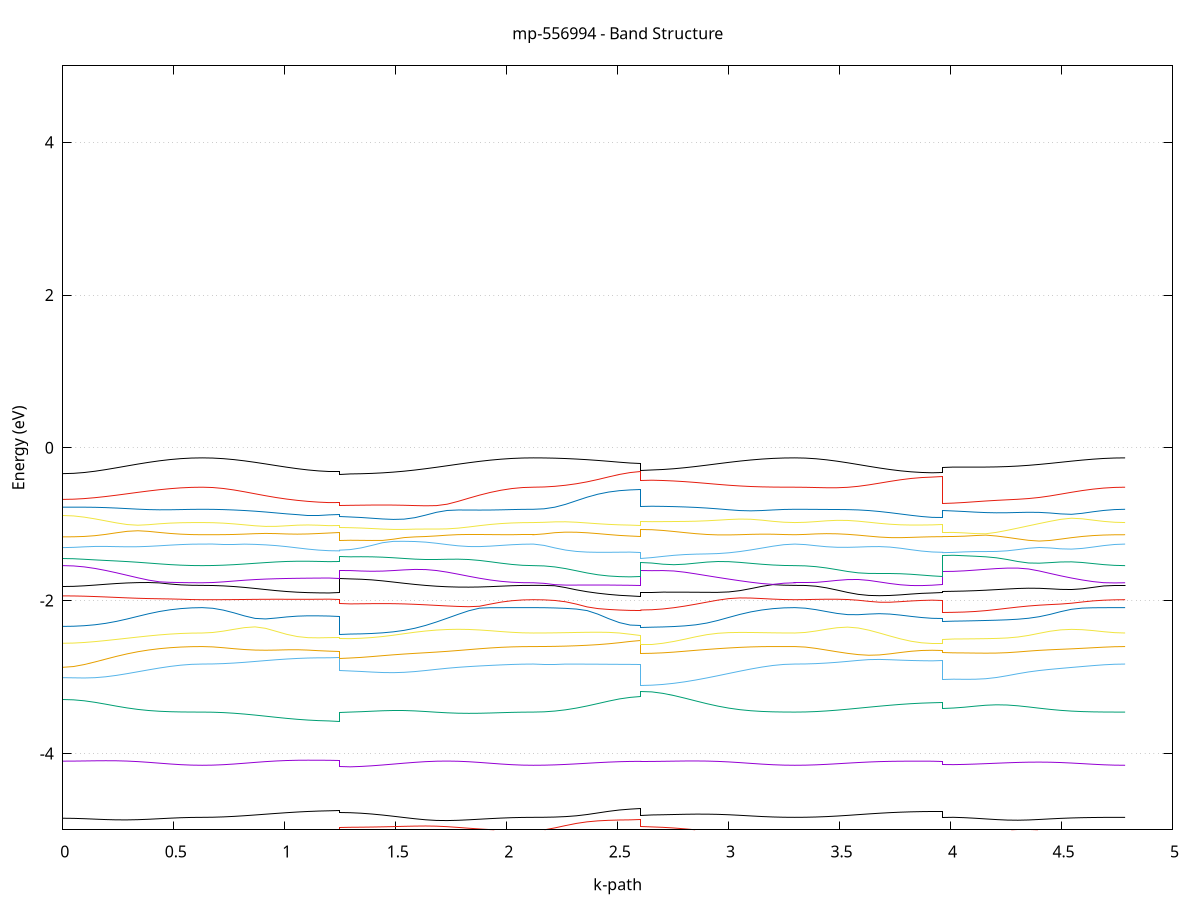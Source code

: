 set title 'mp-556994 - Band Structure'
set xlabel 'k-path'
set ylabel 'Energy (eV)'
set grid y
set yrange [-5:5]
set terminal png size 800,600
set output 'mp-556994_bands_gnuplot.png'
plot '-' using 1:2 with lines notitle, '-' using 1:2 with lines notitle, '-' using 1:2 with lines notitle, '-' using 1:2 with lines notitle, '-' using 1:2 with lines notitle, '-' using 1:2 with lines notitle, '-' using 1:2 with lines notitle, '-' using 1:2 with lines notitle, '-' using 1:2 with lines notitle, '-' using 1:2 with lines notitle, '-' using 1:2 with lines notitle, '-' using 1:2 with lines notitle, '-' using 1:2 with lines notitle, '-' using 1:2 with lines notitle, '-' using 1:2 with lines notitle, '-' using 1:2 with lines notitle, '-' using 1:2 with lines notitle, '-' using 1:2 with lines notitle, '-' using 1:2 with lines notitle, '-' using 1:2 with lines notitle, '-' using 1:2 with lines notitle, '-' using 1:2 with lines notitle, '-' using 1:2 with lines notitle, '-' using 1:2 with lines notitle, '-' using 1:2 with lines notitle, '-' using 1:2 with lines notitle, '-' using 1:2 with lines notitle, '-' using 1:2 with lines notitle, '-' using 1:2 with lines notitle, '-' using 1:2 with lines notitle, '-' using 1:2 with lines notitle, '-' using 1:2 with lines notitle, '-' using 1:2 with lines notitle, '-' using 1:2 with lines notitle, '-' using 1:2 with lines notitle, '-' using 1:2 with lines notitle, '-' using 1:2 with lines notitle, '-' using 1:2 with lines notitle, '-' using 1:2 with lines notitle, '-' using 1:2 with lines notitle, '-' using 1:2 with lines notitle, '-' using 1:2 with lines notitle, '-' using 1:2 with lines notitle, '-' using 1:2 with lines notitle, '-' using 1:2 with lines notitle, '-' using 1:2 with lines notitle, '-' using 1:2 with lines notitle, '-' using 1:2 with lines notitle, '-' using 1:2 with lines notitle, '-' using 1:2 with lines notitle, '-' using 1:2 with lines notitle, '-' using 1:2 with lines notitle, '-' using 1:2 with lines notitle, '-' using 1:2 with lines notitle, '-' using 1:2 with lines notitle, '-' using 1:2 with lines notitle, '-' using 1:2 with lines notitle, '-' using 1:2 with lines notitle, '-' using 1:2 with lines notitle, '-' using 1:2 with lines notitle, '-' using 1:2 with lines notitle, '-' using 1:2 with lines notitle, '-' using 1:2 with lines notitle, '-' using 1:2 with lines notitle
0.000000 -19.299262
0.048331 -19.308762
0.096663 -19.334062
0.144994 -19.369262
0.193325 -19.408962
0.241657 -19.449462
0.289988 -19.488262
0.338319 -19.523962
0.386651 -19.555362
0.434982 -19.581862
0.483313 -19.602862
0.531644 -19.618162
0.579976 -19.627462
0.628307 -19.630562
0.628307 -19.630562
0.675901 -19.628462
0.723494 -19.622362
0.771088 -19.612562
0.818681 -19.599162
0.866275 -19.582762
0.913869 -19.563962
0.961462 -19.543662
1.009056 -19.522762
1.056649 -19.502662
1.104243 -19.484662
1.151837 -19.470362
1.199430 -19.461162
1.247024 -19.457962
1.247024 -19.052662
1.295530 -19.084262
1.344036 -19.134262
1.392542 -19.185462
1.441048 -19.235862
1.489554 -19.284662
1.538060 -19.331362
1.586566 -19.375662
1.635072 -19.417262
1.683578 -19.455762
1.732084 -19.491062
1.780590 -19.522762
1.829096 -19.550662
1.877602 -19.574762
1.926108 -19.594562
1.974614 -19.610262
2.023119 -19.621462
2.071625 -19.628262
2.120131 -19.630462
2.120131 -19.630562
2.168588 -19.627762
2.217045 -19.619762
2.265502 -19.606662
2.313959 -19.589062
2.362415 -19.567762
2.410872 -19.544262
2.459329 -19.520262
2.507786 -19.498862
2.556242 -19.483662
2.604699 -19.478062
2.604699 -19.102562
2.654228 -19.128962
2.703757 -19.181962
2.753286 -19.241462
2.802815 -19.301162
2.852344 -19.358662
2.901873 -19.412362
2.951401 -19.461362
3.000930 -19.504862
3.050459 -19.542562
3.099988 -19.573862
3.149517 -19.598462
3.199046 -19.616262
3.248575 -19.626962
3.298104 -19.630562
3.298104 -19.630462
3.345726 -19.628162
3.393349 -19.621062
3.440972 -19.609462
3.488595 -19.593462
3.536217 -19.573462
3.583840 -19.549762
3.631463 -19.523062
3.679086 -19.493962
3.726708 -19.463662
3.774331 -19.433562
3.821954 -19.405562
3.869577 -19.382362
3.917200 -19.366662
3.964822 -19.361062
3.964822 -19.150562
4.013160 -19.159262
4.061497 -19.183062
4.109835 -19.217662
4.158173 -19.258662
4.206510 -19.302462
4.254848 -19.347062
4.303185 -19.390762
4.351523 -19.432562
4.399860 -19.471562
4.448198 -19.507162
4.496535 -19.538862
4.544873 -19.566262
4.593211 -19.589062
4.641548 -19.607062
4.689886 -19.620062
4.738223 -19.627862
4.786561 -19.630562
e
0.000000 -18.864862
0.048331 -18.853862
0.096663 -18.823762
0.144994 -18.781562
0.193325 -18.733962
0.241657 -18.686962
0.289988 -18.646162
0.338319 -18.615962
0.386651 -18.597362
0.434982 -18.587862
0.483313 -18.583862
0.531644 -18.582762
0.579976 -18.582562
0.628307 -18.582662
0.628307 -18.582662
0.675901 -18.583562
0.723494 -18.586462
0.771088 -18.591462
0.818681 -18.598762
0.866275 -18.608462
0.913869 -18.620662
0.961462 -18.635062
1.009056 -18.651062
1.056649 -18.667562
1.104243 -18.683162
1.151837 -18.696062
1.199430 -18.704562
1.247024 -18.707562
1.247024 -18.988362
1.295530 -18.956062
1.344036 -18.903962
1.392542 -18.849262
1.441048 -18.794162
1.489554 -18.739562
1.538060 -18.686762
1.586566 -18.637262
1.635072 -18.594462
1.683578 -18.564762
1.732084 -18.552362
1.780590 -18.552262
1.829096 -18.557262
1.877602 -18.563662
1.926108 -18.569962
1.974614 -18.575262
2.023119 -18.579362
2.071625 -18.581762
2.120131 -18.582662
2.120131 -18.582662
2.168588 -18.595562
2.217045 -18.630562
2.265502 -18.680162
2.313959 -18.737262
2.362415 -18.796662
2.410872 -18.854162
2.459329 -18.905862
2.507786 -18.947862
2.556242 -18.975662
2.604699 -18.985462
2.604699 -18.986262
2.654228 -18.965962
2.703757 -18.930162
2.753286 -18.895962
2.802815 -18.864562
2.852344 -18.834262
2.901873 -18.803462
2.951401 -18.771262
3.000930 -18.737762
3.050459 -18.703262
3.099988 -18.668862
3.149517 -18.636462
3.199046 -18.608762
3.248575 -18.589562
3.298104 -18.582662
3.298104 -18.582662
3.345726 -18.585062
3.393349 -18.592262
3.440972 -18.604062
3.488595 -18.620262
3.536217 -18.640762
3.583840 -18.665162
3.631463 -18.693062
3.679086 -18.723862
3.726708 -18.756362
3.774331 -18.789062
3.821954 -18.819462
3.869577 -18.844862
3.917200 -18.862062
3.964822 -18.868162
3.964822 -18.684462
4.013160 -18.675662
4.061497 -18.652462
4.109835 -18.627162
4.158173 -18.616062
4.206510 -18.611962
4.254848 -18.609262
4.303185 -18.606762
4.351523 -18.604062
4.399860 -18.601162
4.448198 -18.598062
4.496535 -18.594862
4.544873 -18.591762
4.593211 -18.588862
4.641548 -18.586262
4.689886 -18.584362
4.738223 -18.583062
4.786561 -18.582662
e
0.000000 -18.389762
0.048331 -18.390562
0.096663 -18.392662
0.144994 -18.394862
0.193325 -18.395362
0.241657 -18.391462
0.289988 -18.379762
0.338319 -18.357262
0.386651 -18.324262
0.434982 -18.284562
0.483313 -18.243362
0.531644 -18.206062
0.579976 -18.178662
0.628307 -18.168262
0.628307 -18.168262
0.675901 -18.168862
0.723494 -18.170962
0.771088 -18.174562
0.818681 -18.179962
0.866275 -18.187162
0.913869 -18.195762
0.961462 -18.205362
1.009056 -18.214962
1.056649 -18.223662
1.104243 -18.230962
1.151837 -18.236262
1.199430 -18.239462
1.247024 -18.240562
1.247024 -18.366762
1.295530 -18.369262
1.344036 -18.376462
1.392542 -18.387162
1.441048 -18.400062
1.489554 -18.413862
1.538060 -18.427062
1.586566 -18.437562
1.635072 -18.441762
1.683578 -18.433362
1.732084 -18.408162
1.780590 -18.371562
1.829096 -18.330962
1.877602 -18.290462
1.926108 -18.252662
1.974614 -18.219262
2.023119 -18.192462
2.071625 -18.174562
2.120131 -18.168262
2.120131 -18.168262
2.168588 -18.164062
2.217045 -18.154862
2.265502 -18.145862
2.313959 -18.139262
2.362415 -18.135162
2.410872 -18.132662
2.459329 -18.131262
2.507786 -18.130562
2.556242 -18.130162
2.604699 -18.130062
2.604699 -18.677962
2.654228 -18.667062
2.703757 -18.635562
2.753286 -18.587062
2.802815 -18.526562
2.852344 -18.459362
2.901873 -18.389462
2.951401 -18.319962
3.000930 -18.253462
3.050459 -18.193062
3.099988 -18.144562
3.149517 -18.126362
3.199046 -18.142562
3.248575 -18.160962
3.298104 -18.168262
3.298104 -18.168262
3.345726 -18.173462
3.393349 -18.187862
3.440972 -18.209162
3.488595 -18.235062
3.536217 -18.263262
3.583840 -18.292162
3.631463 -18.320262
3.679086 -18.346062
3.726708 -18.368862
3.774331 -18.387762
3.821954 -18.402662
3.869577 -18.413362
3.917200 -18.419662
3.964822 -18.421862
3.964822 -18.605562
4.013160 -18.604662
4.061497 -18.601062
4.109835 -18.586962
4.158173 -18.550362
4.206510 -18.501962
4.254848 -18.449862
4.303185 -18.396962
4.351523 -18.345462
4.399860 -18.297362
4.448198 -18.254762
4.496535 -18.220662
4.544873 -18.197062
4.593211 -18.182862
4.641548 -18.174962
4.689886 -18.170862
4.738223 -18.168862
4.786561 -18.168262
e
0.000000 -17.978462
0.048331 -17.977262
0.096663 -17.973862
0.144994 -17.968962
0.193325 -17.963462
0.241657 -17.958362
0.289988 -17.954662
0.338319 -17.953462
0.386651 -17.955362
0.434982 -17.961062
0.483313 -17.970462
0.531644 -17.982262
0.579976 -17.993462
0.628307 -17.998362
0.628307 -17.998362
0.675901 -18.000562
0.723494 -18.006962
0.771088 -18.016462
0.818681 -18.027762
0.866275 -18.039162
0.913869 -18.049362
0.961462 -18.057762
1.009056 -18.064162
1.056649 -18.068762
1.104243 -18.071862
1.151837 -18.073862
1.199430 -18.074962
1.247024 -18.075362
1.247024 -18.106862
1.295530 -18.104262
1.344036 -18.096762
1.392542 -18.085462
1.441048 -18.071562
1.489554 -18.056362
1.538060 -18.040962
1.586566 -18.026062
1.635072 -18.012562
1.683578 -18.000862
1.732084 -17.991662
1.780590 -17.985062
1.829096 -17.981362
1.877602 -17.980562
1.926108 -17.982462
1.974614 -17.986562
2.023119 -17.991762
2.071625 -17.996462
2.120131 -17.998362
2.120131 -17.998362
2.168588 -17.991162
2.217045 -17.970162
2.265502 -17.937462
2.313959 -17.897762
2.362415 -17.856462
2.410872 -17.817862
2.459329 -17.785562
2.507786 -17.762062
2.556242 -17.748062
2.604699 -17.743562
2.604699 -17.757762
2.654228 -17.760862
2.703757 -17.770362
2.753286 -17.786762
2.802815 -17.810162
2.852344 -17.840262
2.901873 -17.875862
2.951401 -17.915762
3.000930 -17.957862
3.050459 -17.999562
3.099988 -18.034962
3.149517 -18.045062
3.199046 -18.025062
3.248575 -18.005562
3.298104 -17.998362
3.298104 -17.998362
3.345726 -17.994362
3.393349 -17.983562
3.440972 -17.967662
3.488595 -17.948462
3.536217 -17.927062
3.583840 -17.904262
3.631463 -17.880762
3.679086 -17.857162
3.726708 -17.834262
3.774331 -17.812862
3.821954 -17.794062
3.869577 -17.778862
3.917200 -17.768962
3.964822 -17.765462
3.964822 -18.176362
4.013160 -18.175662
4.061497 -18.173462
4.109835 -18.169962
4.158173 -18.165262
4.206510 -18.159662
4.254848 -18.153262
4.303185 -18.146262
4.351523 -18.138462
4.399860 -18.129462
4.448198 -18.118062
4.496535 -18.102362
4.544873 -18.081562
4.593211 -18.057362
4.641548 -18.034062
4.689886 -18.014962
4.738223 -18.002562
4.786561 -17.998362
e
0.000000 -17.625062
0.048331 -17.624762
0.096663 -17.623862
0.144994 -17.622662
0.193325 -17.621262
0.241657 -17.620162
0.289988 -17.619762
0.338319 -17.620562
0.386651 -17.622762
0.434982 -17.626362
0.483313 -17.630662
0.531644 -17.634762
0.579976 -17.637762
0.628307 -17.638762
0.628307 -17.638762
0.675901 -17.639262
0.723494 -17.640462
0.771088 -17.642162
0.818681 -17.644362
0.866275 -17.646662
0.913869 -17.648962
0.961462 -17.651262
1.009056 -17.653362
1.056649 -17.655262
1.104243 -17.656762
1.151837 -17.657962
1.199430 -17.658662
1.247024 -17.658862
1.247024 -17.683462
1.295530 -17.683362
1.344036 -17.682962
1.392542 -17.682462
1.441048 -17.681562
1.489554 -17.680162
1.538060 -17.678462
1.586566 -17.676162
1.635072 -17.673262
1.683578 -17.669662
1.732084 -17.665562
1.780590 -17.661162
1.829096 -17.656462
1.877602 -17.651862
1.926108 -17.647662
1.974614 -17.643962
2.023119 -17.641162
2.071625 -17.639362
2.120131 -17.638762
2.120131 -17.638762
2.168588 -17.638662
2.217045 -17.638162
2.265502 -17.637162
2.313959 -17.635462
2.362415 -17.632762
2.410872 -17.628662
2.459329 -17.623062
2.507786 -17.616562
2.556242 -17.610962
2.604699 -17.608762
2.604699 -17.640662
2.654228 -17.640562
2.703757 -17.640362
2.753286 -17.639462
2.802815 -17.637562
2.852344 -17.634862
2.901873 -17.631462
2.951401 -17.628062
3.000930 -17.625462
3.050459 -17.624362
3.099988 -17.625562
3.149517 -17.628762
3.199046 -17.633262
3.248575 -17.637162
3.298104 -17.638762
3.298104 -17.638762
3.345726 -17.638862
3.393349 -17.638962
3.440972 -17.639162
3.488595 -17.639262
3.536217 -17.639362
3.583840 -17.639362
3.631463 -17.639362
3.679086 -17.639162
3.726708 -17.638862
3.774331 -17.638462
3.821954 -17.638062
3.869577 -17.637362
3.917200 -17.636862
3.964822 -17.636662
3.964822 -17.595762
4.013160 -17.596162
4.061497 -17.597362
4.109835 -17.599362
4.158173 -17.602262
4.206510 -17.605962
4.254848 -17.610362
4.303185 -17.615162
4.351523 -17.620162
4.399860 -17.624962
4.448198 -17.629262
4.496535 -17.632762
4.544873 -17.635562
4.593211 -17.637362
4.641548 -17.638362
4.689886 -17.638762
4.738223 -17.638862
4.786561 -17.638762
e
0.000000 -17.572762
0.048331 -17.572662
0.096663 -17.572262
0.144994 -17.571662
0.193325 -17.570562
0.241657 -17.569162
0.289988 -17.567462
0.338319 -17.565462
0.386651 -17.563562
0.434982 -17.562062
0.483313 -17.561162
0.531644 -17.560662
0.579976 -17.560462
0.628307 -17.560362
0.628307 -17.560362
0.675901 -17.559962
0.723494 -17.558762
0.771088 -17.557062
0.818681 -17.555362
0.866275 -17.553662
0.913869 -17.552262
0.961462 -17.551262
1.009056 -17.550362
1.056649 -17.549862
1.104243 -17.549462
1.151837 -17.549162
1.199430 -17.549062
1.247024 -17.549062
1.247024 -17.556862
1.295530 -17.556762
1.344036 -17.556462
1.392542 -17.555962
1.441048 -17.555262
1.489554 -17.554262
1.538060 -17.553162
1.586566 -17.551962
1.635072 -17.550662
1.683578 -17.549362
1.732084 -17.548362
1.780590 -17.547862
1.829096 -17.548162
1.877602 -17.549562
1.926108 -17.551762
1.974614 -17.554662
2.023119 -17.557562
2.071625 -17.559662
2.120131 -17.560362
2.120131 -17.560362
2.168588 -17.560262
2.217045 -17.559962
2.265502 -17.559562
2.313959 -17.558962
2.362415 -17.558162
2.410872 -17.557162
2.459329 -17.555962
2.507786 -17.554462
2.556242 -17.552962
2.604699 -17.552262
2.604699 -17.537362
2.654228 -17.538362
2.703757 -17.540862
2.753286 -17.544462
2.802815 -17.548262
2.852344 -17.551662
2.901873 -17.554662
2.951401 -17.556962
3.000930 -17.558662
3.050459 -17.559862
3.099988 -17.560462
3.149517 -17.560662
3.199046 -17.560562
3.248575 -17.560462
3.298104 -17.560362
3.298104 -17.560362
3.345726 -17.559862
3.393349 -17.558362
3.440972 -17.556562
3.488595 -17.555062
3.536217 -17.554362
3.583840 -17.555062
3.631463 -17.557462
3.679086 -17.561462
3.726708 -17.566962
3.774331 -17.573762
3.821954 -17.581062
3.869577 -17.587962
3.917200 -17.593062
3.964822 -17.595062
3.964822 -17.540462
4.013160 -17.540762
4.061497 -17.541362
4.109835 -17.542362
4.158173 -17.543362
4.206510 -17.544362
4.254848 -17.545062
4.303185 -17.545462
4.351523 -17.545662
4.399860 -17.545862
4.448198 -17.546162
4.496535 -17.546962
4.544873 -17.548462
4.593211 -17.550862
4.641548 -17.553862
4.689886 -17.557062
4.738223 -17.559462
4.786561 -17.560362
e
0.000000 -17.369862
0.048331 -17.373662
0.096663 -17.383262
0.144994 -17.395962
0.193325 -17.409962
0.241657 -17.424062
0.289988 -17.437362
0.338319 -17.448662
0.386651 -17.457162
0.434982 -17.462562
0.483313 -17.464962
0.531644 -17.465462
0.579976 -17.465162
0.628307 -17.464862
0.628307 -17.464862
0.675901 -17.464462
0.723494 -17.463262
0.771088 -17.461462
0.818681 -17.459362
0.866275 -17.457162
0.913869 -17.454962
0.961462 -17.453162
1.009056 -17.451562
1.056649 -17.450362
1.104243 -17.449462
1.151837 -17.448862
1.199430 -17.448462
1.247024 -17.448362
1.247024 -17.400862
1.295530 -17.401462
1.344036 -17.403062
1.392542 -17.405662
1.441048 -17.409062
1.489554 -17.413162
1.538060 -17.417962
1.586566 -17.423362
1.635072 -17.429462
1.683578 -17.435862
1.732084 -17.442462
1.780590 -17.448862
1.829096 -17.454462
1.877602 -17.459062
1.926108 -17.462162
1.974614 -17.463862
2.023119 -17.464662
2.071625 -17.464862
2.120131 -17.464862
2.120131 -17.464862
2.168588 -17.465062
2.217045 -17.465562
2.265502 -17.466462
2.313959 -17.467962
2.362415 -17.470162
2.410872 -17.473362
2.459329 -17.477562
2.507786 -17.482262
2.556242 -17.486362
2.604699 -17.488162
2.604699 -17.394462
2.654228 -17.395562
2.703757 -17.398962
2.753286 -17.403962
2.802815 -17.410162
2.852344 -17.417362
2.901873 -17.425162
2.951401 -17.433262
3.000930 -17.441162
3.050459 -17.448562
3.099988 -17.454762
3.149517 -17.459562
3.199046 -17.462662
3.248575 -17.464362
3.298104 -17.464862
3.298104 -17.464862
3.345726 -17.464762
3.393349 -17.464162
3.440972 -17.463362
3.488595 -17.462162
3.536217 -17.460962
3.583840 -17.459762
3.631463 -17.458762
3.679086 -17.458062
3.726708 -17.457862
3.774331 -17.457862
3.821954 -17.458162
3.869577 -17.458462
3.917200 -17.458662
3.964822 -17.458762
3.964822 -17.399062
4.013160 -17.399762
4.061497 -17.401762
4.109835 -17.404762
4.158173 -17.408362
4.206510 -17.412562
4.254848 -17.417262
4.303185 -17.422462
4.351523 -17.428062
4.399860 -17.434062
4.448198 -17.440262
4.496535 -17.446362
4.544873 -17.452062
4.593211 -17.456862
4.641548 -17.460562
4.689886 -17.463062
4.738223 -17.464462
4.786561 -17.464862
e
0.000000 -17.319062
0.048331 -17.316662
0.096663 -17.311162
0.144994 -17.305162
0.193325 -17.299862
0.241657 -17.295862
0.289988 -17.293562
0.338319 -17.292762
0.386651 -17.293362
0.434982 -17.294962
0.483313 -17.297162
0.531644 -17.299362
0.579976 -17.300962
0.628307 -17.301562
0.628307 -17.301562
0.675901 -17.301062
0.723494 -17.299662
0.771088 -17.297362
0.818681 -17.294362
0.866275 -17.290862
0.913869 -17.287162
0.961462 -17.283362
1.009056 -17.279762
1.056649 -17.276562
1.104243 -17.273962
1.151837 -17.272062
1.199430 -17.270862
1.247024 -17.270462
1.247024 -17.350062
1.295530 -17.349262
1.344036 -17.347062
1.392542 -17.343662
1.441048 -17.339362
1.489554 -17.334462
1.538060 -17.329262
1.586566 -17.324062
1.635072 -17.319162
1.683578 -17.314662
1.732084 -17.310762
1.780590 -17.307562
1.829096 -17.305062
1.877602 -17.303362
1.926108 -17.302362
1.974614 -17.301762
2.023119 -17.301562
2.071625 -17.301562
2.120131 -17.301562
2.120131 -17.301562
2.168588 -17.302162
2.217045 -17.303862
2.265502 -17.306762
2.313959 -17.310662
2.362415 -17.315162
2.410872 -17.320162
2.459329 -17.325062
2.507786 -17.329162
2.556242 -17.331962
2.604699 -17.332962
2.604699 -17.303962
2.654228 -17.302962
2.703757 -17.300262
2.753286 -17.296662
2.802815 -17.293162
2.852344 -17.290362
2.901873 -17.288762
2.951401 -17.288362
3.000930 -17.289362
3.050459 -17.291262
3.099988 -17.293862
3.149517 -17.296762
3.199046 -17.299162
3.248575 -17.300962
3.298104 -17.301562
3.298104 -17.301562
3.345726 -17.301562
3.393349 -17.301562
3.440972 -17.301362
3.488595 -17.301062
3.536217 -17.300462
3.583840 -17.299562
3.631463 -17.298262
3.679086 -17.296662
3.726708 -17.294862
3.774331 -17.292962
3.821954 -17.291362
3.869577 -17.289962
3.917200 -17.289162
3.964822 -17.288862
3.964822 -17.349862
4.013160 -17.348862
4.061497 -17.346162
4.109835 -17.342062
4.158173 -17.337062
4.206510 -17.331662
4.254848 -17.326162
4.303185 -17.320862
4.351523 -17.315962
4.399860 -17.311762
4.448198 -17.308162
4.496535 -17.305462
4.544873 -17.303662
4.593211 -17.302462
4.641548 -17.301862
4.689886 -17.301662
4.738223 -17.301562
4.786561 -17.301562
e
0.000000 -8.757962
0.048331 -8.756962
0.096663 -8.753762
0.144994 -8.748562
0.193325 -8.741162
0.241657 -8.731462
0.289988 -8.719662
0.338319 -8.705762
0.386651 -8.690062
0.434982 -8.673262
0.483313 -8.656662
0.531644 -8.641862
0.579976 -8.631462
0.628307 -8.627662
0.628307 -8.627662
0.675901 -8.622362
0.723494 -8.606762
0.771088 -8.581662
0.818681 -8.548662
0.866275 -8.509762
0.913869 -8.467962
0.961462 -8.426562
1.009056 -8.389262
1.056649 -8.358762
1.104243 -8.336362
1.151837 -8.321662
1.199430 -8.313562
1.247024 -8.310962
1.247024 -8.207362
1.295530 -8.213562
1.344036 -8.231262
1.392542 -8.258362
1.441048 -8.291862
1.489554 -8.329462
1.538060 -8.368862
1.586566 -8.408262
1.635072 -8.446362
1.683578 -8.481962
1.732084 -8.514362
1.780590 -8.542862
1.829096 -8.567162
1.877602 -8.587162
1.926108 -8.602662
1.974614 -8.614162
2.023119 -8.621862
2.071625 -8.626262
2.120131 -8.627662
2.120131 -8.627662
2.168588 -8.646262
2.217045 -8.695362
2.265502 -8.761862
2.313959 -8.834262
2.362415 -8.904762
2.410872 -8.967962
2.459329 -9.020262
2.507786 -9.059262
2.556242 -9.083262
2.604699 -9.091362
2.604699 -9.080962
2.654228 -9.074962
2.703757 -9.057262
2.753286 -9.028462
2.802815 -8.989462
2.852344 -8.941962
2.901873 -8.887862
2.951401 -8.830062
3.000930 -8.772362
3.050459 -8.719662
3.099988 -8.677062
3.149517 -8.648562
3.199046 -8.634062
3.248575 -8.628762
3.298104 -8.627662
3.298104 -8.627662
3.345726 -8.630962
3.393349 -8.640462
3.440972 -8.654662
3.488595 -8.672062
3.536217 -8.691162
3.583840 -8.710862
3.631463 -8.729962
3.679086 -8.747962
3.726708 -8.764062
3.774331 -8.777862
3.821954 -8.788962
3.869577 -8.797162
3.917200 -8.802062
3.964822 -8.803762
3.964822 -8.406562
4.013160 -8.406462
4.061497 -8.406162
4.109835 -8.406062
4.158173 -8.406562
4.206510 -8.408462
4.254848 -8.412562
4.303185 -8.420062
4.351523 -8.432162
4.399860 -8.449662
4.448198 -8.473062
4.496535 -8.501162
4.544873 -8.531962
4.593211 -8.562262
4.641548 -8.589162
4.689886 -8.609962
4.738223 -8.623162
4.786561 -8.627662
e
0.000000 -7.637262
0.048331 -7.641762
0.096663 -7.655562
0.144994 -7.679262
0.193325 -7.713362
0.241657 -7.757762
0.289988 -7.810862
0.338319 -7.869962
0.386651 -7.931262
0.434982 -7.990662
0.483313 -8.043762
0.531644 -8.086362
0.579976 -8.114162
0.628307 -8.123862
0.628307 -8.123862
0.675901 -8.123662
0.723494 -8.122962
0.771088 -8.121462
0.818681 -8.118662
0.866275 -8.113762
0.913869 -8.105662
0.961462 -8.093262
1.009056 -8.075662
1.056649 -8.052962
1.104243 -8.027762
1.151837 -8.004362
1.199430 -7.987662
1.247024 -7.981562
1.247024 -7.648062
1.295530 -7.642962
1.344036 -7.628462
1.392542 -7.606962
1.441048 -7.581562
1.489554 -7.556062
1.538060 -7.537562
1.586566 -7.544562
1.635072 -7.596962
1.683578 -7.674262
1.732084 -7.755462
1.780590 -7.833262
1.829096 -7.904662
1.877602 -7.968162
1.926108 -8.022162
1.974614 -8.065662
2.023119 -8.097662
2.071625 -8.117262
2.120131 -8.123862
2.120131 -8.123862
2.168588 -8.114362
2.217045 -8.091262
2.265502 -8.063962
2.313959 -8.038662
2.362415 -8.017562
2.410872 -8.001062
2.459329 -7.988762
2.507786 -7.980262
2.556242 -7.975262
2.604699 -7.973662
2.604699 -7.106862
2.654228 -7.158062
2.703757 -7.263062
2.753286 -7.385262
2.802815 -7.512562
2.852344 -7.638662
2.901873 -7.758662
2.951401 -7.868062
3.000930 -7.962662
3.050459 -8.038062
3.099988 -8.090362
3.149517 -8.118562
3.199046 -8.127162
3.248575 -8.125662
3.298104 -8.123862
3.298104 -8.123862
3.345726 -8.116162
3.393349 -8.093462
3.440972 -8.057562
3.488595 -8.010662
3.536217 -7.954862
3.583840 -7.892862
3.631463 -7.827262
3.679086 -7.761462
3.726708 -7.698762
3.774331 -7.642862
3.821954 -7.596962
3.869577 -7.563262
3.917200 -7.542862
3.964822 -7.536062
3.964822 -7.210062
4.013160 -7.228562
4.061497 -7.281862
4.109835 -7.361962
4.158173 -7.457562
4.206510 -7.559362
4.254848 -7.660562
4.303185 -7.756462
4.351523 -7.843462
4.399860 -7.918562
4.448198 -7.980162
4.496535 -8.027962
4.544873 -8.063262
4.593211 -8.088162
4.641548 -8.105162
4.689886 -8.115962
4.738223 -8.121962
4.786561 -8.123862
e
0.000000 -7.027462
0.048331 -7.034162
0.096663 -7.053062
0.144994 -7.080262
0.193325 -7.111362
0.241657 -7.141662
0.289988 -7.168162
0.338319 -7.189462
0.386651 -7.205462
0.434982 -7.216962
0.483313 -7.224762
0.531644 -7.229762
0.579976 -7.232562
0.628307 -7.233362
0.628307 -7.233362
0.675901 -7.234662
0.723494 -7.238462
0.771088 -7.244662
0.818681 -7.253262
0.866275 -7.264162
0.913869 -7.277162
0.961462 -7.291962
1.009056 -7.308162
1.056649 -7.324862
1.104243 -7.340962
1.151837 -7.354862
1.199430 -7.364262
1.247024 -7.367662
1.247024 -6.836962
1.295530 -6.865062
1.344036 -6.934962
1.392542 -7.025062
1.441048 -7.123062
1.489554 -7.221062
1.538060 -7.310662
1.586566 -7.372662
1.635072 -7.386262
1.683578 -7.371562
1.732084 -7.349062
1.780590 -7.325362
1.829096 -7.302862
1.877602 -7.282762
1.926108 -7.265462
1.974614 -7.251662
2.023119 -7.241562
2.071625 -7.235462
2.120131 -7.233362
2.120131 -7.233362
2.168588 -7.216762
2.217045 -7.168362
2.265502 -7.092362
2.313959 -6.994462
2.362415 -6.881562
2.410872 -6.760162
2.459329 -6.636662
2.507786 -6.518762
2.556242 -6.420662
2.604699 -6.376962
2.604699 -6.911762
2.654228 -6.879462
2.703757 -6.830662
2.753286 -6.799662
2.802815 -6.793162
2.852344 -6.809662
2.901873 -6.844762
2.951401 -6.893762
3.000930 -6.952162
3.050459 -7.015562
3.099988 -7.079562
3.149517 -7.139162
3.199046 -7.188562
3.248575 -7.221662
3.298104 -7.233362
3.298104 -7.233362
3.345726 -7.231762
3.393349 -7.227062
3.440972 -7.219362
3.488595 -7.208962
3.536217 -7.196262
3.583840 -7.181262
3.631463 -7.163962
3.679086 -7.144262
3.726708 -7.121962
3.774331 -7.097462
3.821954 -7.071962
3.869577 -7.048762
3.917200 -7.031962
3.964822 -7.025862
3.964822 -6.975062
4.013160 -6.984362
4.061497 -7.004662
4.109835 -7.026562
4.158173 -7.047762
4.206510 -7.068762
4.254848 -7.089862
4.303185 -7.111062
4.351523 -7.131762
4.399860 -7.151562
4.448198 -7.169962
4.496535 -7.186362
4.544873 -7.200562
4.593211 -7.212362
4.641548 -7.221562
4.689886 -7.228162
4.738223 -7.232062
4.786561 -7.233362
e
0.000000 -5.638362
0.048331 -5.644362
0.096663 -5.656462
0.144994 -5.666762
0.193325 -5.671962
0.241657 -5.671462
0.289988 -5.665962
0.338319 -5.656362
0.386651 -5.643662
0.434982 -5.629162
0.483313 -5.614362
0.531644 -5.600962
0.579976 -5.591362
0.628307 -5.587762
0.628307 -5.587762
0.675901 -5.588662
0.723494 -5.591662
0.771088 -5.597962
0.818681 -5.608462
0.866275 -5.623162
0.913869 -5.641062
0.961462 -5.660862
1.009056 -5.680762
1.056649 -5.699462
1.104243 -5.715562
1.151837 -5.727862
1.199430 -5.735562
1.247024 -5.738162
1.247024 -6.400562
1.295530 -6.374962
1.344036 -6.312562
1.392542 -6.234362
1.441048 -6.151762
1.489554 -6.070462
1.538060 -5.992962
1.586566 -5.920862
1.635072 -5.854962
1.683578 -5.795962
1.732084 -5.744362
1.780590 -5.700462
1.829096 -5.664662
1.877602 -5.636662
1.926108 -5.616262
1.974614 -5.602362
2.023119 -5.593762
2.071625 -5.589162
2.120131 -5.587762
2.120131 -5.587762
2.168588 -5.589862
2.217045 -5.596762
2.265502 -5.610462
2.313959 -5.636962
2.362415 -5.684462
2.410872 -5.753262
2.459329 -5.835462
2.507786 -5.923062
2.556242 -6.002562
2.604699 -6.039962
2.604699 -6.012562
2.654228 -6.005262
2.703757 -5.983662
2.753286 -5.948862
2.802815 -5.904062
2.852344 -5.854262
2.901873 -5.804462
2.951401 -5.758262
3.000930 -5.717262
3.050459 -5.681562
3.099988 -5.651062
3.149517 -5.625362
3.199046 -5.605362
3.248575 -5.592362
3.298104 -5.587762
3.298104 -5.587762
3.345726 -5.590762
3.393349 -5.599362
3.440972 -5.612662
3.488595 -5.630062
3.536217 -5.651562
3.583840 -5.677762
3.631463 -5.710162
3.679086 -5.749362
3.726708 -5.794662
3.774331 -5.843062
3.821954 -5.889962
3.869577 -5.929762
3.917200 -5.956662
3.964822 -5.966262
3.964822 -6.456662
4.013160 -6.433962
4.061497 -6.374962
4.109835 -6.296362
4.158173 -6.210162
4.206510 -6.123362
4.254848 -6.039762
4.303185 -5.961362
4.351523 -5.889462
4.399860 -5.824862
4.448198 -5.767862
4.496535 -5.718862
4.544873 -5.677762
4.593211 -5.644662
4.641548 -5.619362
4.689886 -5.601662
4.738223 -5.591162
4.786561 -5.587762
e
0.000000 -5.485362
0.048331 -5.471762
0.096663 -5.438162
0.144994 -5.396362
0.193325 -5.356362
0.241657 -5.329462
0.289988 -5.322562
0.338319 -5.330162
0.386651 -5.344862
0.434982 -5.362462
0.483313 -5.380462
0.531644 -5.396462
0.579976 -5.407762
0.628307 -5.411962
0.628307 -5.411962
0.675901 -5.411462
0.723494 -5.409362
0.771088 -5.404862
0.818681 -5.397462
0.866275 -5.387962
0.913869 -5.378662
0.961462 -5.372362
1.009056 -5.370662
1.056649 -5.373162
1.104243 -5.377962
1.151837 -5.382862
1.199430 -5.386362
1.247024 -5.387662
1.247024 -5.330662
1.295530 -5.334662
1.344036 -5.343362
1.392542 -5.353362
1.441048 -5.363562
1.489554 -5.373362
1.538060 -5.382762
1.586566 -5.391462
1.635072 -5.399362
1.683578 -5.406262
1.732084 -5.411962
1.780590 -5.416062
1.829096 -5.418562
1.877602 -5.419162
1.926108 -5.418262
1.974614 -5.416262
2.023119 -5.414162
2.071625 -5.412562
2.120131 -5.411962
2.120131 -5.411962
2.168588 -5.420562
2.217045 -5.445362
2.265502 -5.481962
2.313959 -5.521762
2.362415 -5.553162
2.410872 -5.573162
2.459329 -5.585962
2.507786 -5.594462
2.556242 -5.599462
2.604699 -5.601062
2.604699 -5.575562
2.654228 -5.573662
2.703757 -5.567862
2.753286 -5.558362
2.802815 -5.545062
2.852344 -5.528262
2.901873 -5.508462
2.951401 -5.486762
3.000930 -5.465062
3.050459 -5.445462
3.099988 -5.430062
3.149517 -5.419762
3.199046 -5.414262
3.248575 -5.412362
3.298104 -5.411962
3.298104 -5.411962
3.345726 -5.411762
3.393349 -5.412162
3.440972 -5.415062
3.488595 -5.422962
3.536217 -5.436862
3.583840 -5.455562
3.631463 -5.475762
3.679086 -5.493762
3.726708 -5.507462
3.774331 -5.516462
3.821954 -5.521662
3.869577 -5.524262
3.917200 -5.525262
3.964822 -5.525562
3.964822 -5.430662
4.013160 -5.431362
4.061497 -5.433462
4.109835 -5.435962
4.158173 -5.438262
4.206510 -5.439462
4.254848 -5.439262
4.303185 -5.437662
4.351523 -5.434862
4.399860 -5.431462
4.448198 -5.427762
4.496535 -5.424262
4.544873 -5.421062
4.593211 -5.418162
4.641548 -5.415762
4.689886 -5.413762
4.738223 -5.412462
4.786561 -5.411962
e
0.000000 -5.215662
0.048331 -5.216562
0.096663 -5.218962
0.144994 -5.221562
0.193325 -5.221062
0.241657 -5.210962
0.289988 -5.188362
0.338319 -5.164262
0.386651 -5.152862
0.434982 -5.153162
0.483313 -5.157362
0.531644 -5.161662
0.579976 -5.164662
0.628307 -5.165662
0.628307 -5.165662
0.675901 -5.167462
0.723494 -5.172562
0.771088 -5.180062
0.818681 -5.188562
0.866275 -5.195962
0.913869 -5.199962
0.961462 -5.198362
1.009056 -5.190462
1.056649 -5.177962
1.104243 -5.163862
1.151837 -5.151262
1.199430 -5.142662
1.247024 -5.139562
1.247024 -5.298662
1.295530 -5.294462
1.344036 -5.285262
1.392542 -5.274462
1.441048 -5.263262
1.489554 -5.252162
1.538060 -5.241462
1.586566 -5.231262
1.635072 -5.221762
1.683578 -5.213062
1.732084 -5.205062
1.780590 -5.197662
1.829096 -5.190862
1.877602 -5.184462
1.926108 -5.178662
1.974614 -5.173462
2.023119 -5.169362
2.071625 -5.166662
2.120131 -5.165662
2.120131 -5.165662
2.168588 -5.173062
2.217045 -5.189662
2.265502 -5.207962
2.313959 -5.224762
2.362415 -5.239262
2.410872 -5.251462
2.459329 -5.261162
2.507786 -5.268162
2.556242 -5.272362
2.604699 -5.273862
2.604699 -5.246562
2.654228 -5.245562
2.703757 -5.242162
2.753286 -5.236162
2.802815 -5.227462
2.852344 -5.216062
2.901873 -5.202662
2.951401 -5.188862
3.000930 -5.176862
3.050459 -5.169162
3.099988 -5.165862
3.149517 -5.165362
3.199046 -5.165562
3.248575 -5.165662
3.298104 -5.165662
3.298104 -5.165662
3.345726 -5.168662
3.393349 -5.176462
3.440972 -5.186062
3.488595 -5.194062
3.536217 -5.197362
3.583840 -5.194962
3.631463 -5.187462
3.679086 -5.176162
3.726708 -5.162762
3.774331 -5.148562
3.821954 -5.134862
3.869577 -5.122962
3.917200 -5.114662
3.964822 -5.111562
3.964822 -5.132462
4.013160 -5.134962
4.061497 -5.140662
4.109835 -5.147562
4.158173 -5.154562
4.206510 -5.161262
4.254848 -5.167062
4.303185 -5.171562
4.351523 -5.174262
4.399860 -5.174862
4.448198 -5.173762
4.496535 -5.171462
4.544873 -5.168862
4.593211 -5.166862
4.641548 -5.165862
4.689886 -5.165562
4.738223 -5.165662
4.786561 -5.165662
e
0.000000 -5.100362
0.048331 -5.100162
0.096663 -5.099862
0.144994 -5.099862
0.193325 -5.100662
0.241657 -5.102362
0.289988 -5.103962
0.338319 -5.101062
0.386651 -5.086462
0.434982 -5.064062
0.483313 -5.042562
0.531644 -5.025962
0.579976 -5.015462
0.628307 -5.011962
0.628307 -5.011962
0.675901 -5.012262
0.723494 -5.013262
0.771088 -5.014862
0.818681 -5.017162
0.866275 -5.020162
0.913869 -5.023562
0.961462 -5.027262
1.009056 -5.031062
1.056649 -5.034662
1.104243 -5.037962
1.151837 -5.040662
1.199430 -5.042462
1.247024 -5.043162
1.247024 -4.967662
1.295530 -4.967262
1.344036 -4.966062
1.392542 -4.964162
1.441048 -4.961562
1.489554 -4.958362
1.538060 -4.954862
1.586566 -4.951862
1.635072 -4.950462
1.683578 -4.952662
1.732084 -4.959362
1.780590 -4.969062
1.829096 -4.979562
1.877602 -4.989362
1.926108 -4.997562
1.974614 -5.003962
2.023119 -5.008462
2.071625 -5.011062
2.120131 -5.011962
2.120131 -5.011962
2.168588 -5.001162
2.217045 -4.975362
2.265502 -4.944762
2.313959 -4.916762
2.362415 -4.896062
2.410872 -4.883362
2.459329 -4.876162
2.507786 -4.872062
2.556242 -4.870062
2.604699 -4.869462
2.604699 -4.960562
2.654228 -4.962462
2.703757 -4.967962
2.753286 -4.976662
2.802815 -4.987962
2.852344 -5.000762
2.901873 -5.013762
2.951401 -5.024962
3.000930 -5.032062
3.050459 -5.033362
3.099988 -5.029362
3.149517 -5.022862
3.199046 -5.016862
3.248575 -5.013162
3.298104 -5.011962
3.298104 -5.011962
3.345726 -5.010862
3.393349 -5.008362
3.440972 -5.005662
3.488595 -5.003862
3.536217 -5.003862
3.583840 -5.005662
3.631463 -5.009262
3.679086 -5.014362
3.726708 -5.020562
3.774331 -5.027362
3.821954 -5.034362
3.869577 -5.040762
3.917200 -5.045662
3.964822 -5.047562
3.964822 -5.086162
4.013160 -5.081262
4.061497 -5.068762
4.109835 -5.051962
4.158173 -5.033562
4.206510 -5.016262
4.254848 -5.002762
4.303185 -4.995662
4.351523 -4.995662
4.399860 -5.000662
4.448198 -5.007462
4.496535 -5.013562
4.544873 -5.017362
4.593211 -5.018362
4.641548 -5.017062
4.689886 -5.014762
4.738223 -5.012662
4.786561 -5.011962
e
0.000000 -4.848962
0.048331 -4.850562
0.096663 -4.854862
0.144994 -4.860762
0.193325 -4.866362
0.241657 -4.870062
0.289988 -4.870562
0.338319 -4.867762
0.386651 -4.862262
0.434982 -4.855262
0.483313 -4.848162
0.531644 -4.842262
0.579976 -4.838462
0.628307 -4.837162
0.628307 -4.837162
0.675901 -4.835662
0.723494 -4.831362
0.771088 -4.824662
0.818681 -4.816062
0.866275 -4.806262
0.913869 -4.795962
0.961462 -4.785762
1.009056 -4.776162
1.056649 -4.767562
1.104243 -4.760462
1.151837 -4.755062
1.199430 -4.751662
1.247024 -4.750562
1.247024 -4.774362
1.295530 -4.776562
1.344036 -4.783162
1.392542 -4.793662
1.441048 -4.807262
1.489554 -4.822962
1.538060 -4.839662
1.586566 -4.855762
1.635072 -4.869262
1.683578 -4.877662
1.732084 -4.879462
1.780590 -4.875962
1.829096 -4.869362
1.877602 -4.861562
1.926108 -4.853862
1.974614 -4.846962
2.023119 -4.841662
2.071625 -4.838362
2.120131 -4.837162
2.120131 -4.837162
2.168588 -4.836262
2.217045 -4.833462
2.265502 -4.827562
2.313959 -4.817062
2.362415 -4.800462
2.410872 -4.779562
2.459329 -4.758462
2.507786 -4.741062
2.556242 -4.729662
2.604699 -4.725762
2.604699 -4.806862
2.654228 -4.805962
2.703757 -4.803462
2.753286 -4.800162
2.802815 -4.797062
2.852344 -4.795162
2.901873 -4.795362
2.951401 -4.798062
3.000930 -4.803362
3.050459 -4.810662
3.099988 -4.818762
3.149517 -4.826462
3.199046 -4.832362
3.248575 -4.835962
3.298104 -4.837162
3.298104 -4.837162
3.345726 -4.836062
3.393349 -4.832862
3.440972 -4.827562
3.488595 -4.820262
3.536217 -4.811562
3.583840 -4.801962
3.631463 -4.792362
3.679086 -4.783462
3.726708 -4.775762
3.774331 -4.769662
3.821954 -4.765162
3.869577 -4.762162
3.917200 -4.760562
3.964822 -4.760062
3.964822 -4.835062
4.013160 -4.836662
4.061497 -4.841562
4.109835 -4.848862
4.158173 -4.857762
4.206510 -4.866462
4.254848 -4.872862
4.303185 -4.874762
4.351523 -4.871562
4.399860 -4.865062
4.448198 -4.857462
4.496535 -4.850662
4.544873 -4.845362
4.593211 -4.841662
4.641548 -4.839362
4.689886 -4.837962
4.738223 -4.837362
4.786561 -4.837162
e
0.000000 -4.101662
0.048331 -4.100962
0.096663 -4.099162
0.144994 -4.097162
0.193325 -4.096062
0.241657 -4.096962
0.289988 -4.100762
0.338319 -4.107662
0.386651 -4.117162
0.434982 -4.127962
0.483313 -4.138662
0.531644 -4.147662
0.579976 -4.153562
0.628307 -4.155662
0.628307 -4.155662
0.675901 -4.153662
0.723494 -4.147962
0.771088 -4.139362
0.818681 -4.128962
0.866275 -4.117962
0.913869 -4.107762
0.961462 -4.099362
1.009056 -4.093462
1.056649 -4.090162
1.104243 -4.089162
1.151837 -4.089562
1.199430 -4.090362
1.247024 -4.090662
1.247024 -4.177962
1.295530 -4.176062
1.344036 -4.170762
1.392542 -4.162462
1.441048 -4.151862
1.489554 -4.140162
1.538060 -4.128162
1.586566 -4.117162
1.635072 -4.108162
1.683578 -4.102362
1.732084 -4.100562
1.780590 -4.102962
1.829096 -4.109162
1.877602 -4.118362
1.926108 -4.128862
1.974614 -4.139262
2.023119 -4.147862
2.071625 -4.153662
2.120131 -4.155662
2.120131 -4.155662
2.168588 -4.154262
2.217045 -4.150462
2.265502 -4.144562
2.313959 -4.137262
2.362415 -4.129162
2.410872 -4.121262
2.459329 -4.114262
2.507786 -4.108862
2.556242 -4.105362
2.604699 -4.104162
2.604699 -4.106162
2.654228 -4.105562
2.703757 -4.103762
2.753286 -4.101562
2.802815 -4.099662
2.852344 -4.099162
2.901873 -4.100762
2.951401 -4.104962
3.000930 -4.111762
3.050459 -4.120762
3.099988 -4.130762
3.149517 -4.140462
3.199046 -4.148462
3.248575 -4.153762
3.298104 -4.155662
3.298104 -4.155662
3.345726 -4.154162
3.393349 -4.149962
3.440972 -4.143562
3.488595 -4.135862
3.536217 -4.127562
3.583840 -4.119762
3.631463 -4.112962
3.679086 -4.107762
3.726708 -4.104362
3.774331 -4.102462
3.821954 -4.101962
3.869577 -4.102062
3.917200 -4.102362
3.964822 -4.102562
3.964822 -4.148062
4.013160 -4.147062
4.061497 -4.144262
4.109835 -4.139962
4.158173 -4.134562
4.206510 -4.128762
4.254848 -4.123162
4.303185 -4.118362
4.351523 -4.115162
4.399860 -4.114162
4.448198 -4.115662
4.496535 -4.119862
4.544873 -4.126362
4.593211 -4.134162
4.641548 -4.142262
4.689886 -4.149262
4.738223 -4.153962
4.786561 -4.155662
e
0.000000 -3.294762
0.048331 -3.298962
0.096663 -3.311562
0.144994 -3.331462
0.193325 -3.355862
0.241657 -3.381462
0.289988 -3.404962
0.338319 -3.424362
0.386651 -3.438762
0.434982 -3.448462
0.483313 -3.454362
0.531644 -3.457462
0.579976 -3.458962
0.628307 -3.459362
0.628307 -3.459362
0.675901 -3.461062
0.723494 -3.466062
0.771088 -3.474362
0.818681 -3.485362
0.866275 -3.498562
0.913869 -3.512962
0.961462 -3.527762
1.009056 -3.541662
1.056649 -3.553862
1.104243 -3.563762
1.151837 -3.570962
1.199430 -3.575362
1.247024 -3.576862
1.247024 -3.460762
1.295530 -3.459062
1.344036 -3.454362
1.392542 -3.448062
1.441048 -3.442062
1.489554 -3.438562
1.538060 -3.439062
1.586566 -3.443962
1.635072 -3.451962
1.683578 -3.461062
1.732084 -3.468862
1.780590 -3.474062
1.829096 -3.475862
1.877602 -3.474662
1.926108 -3.471262
1.974614 -3.467062
2.023119 -3.463062
2.071625 -3.460362
2.120131 -3.459362
2.120131 -3.459362
2.168588 -3.455962
2.217045 -3.445962
2.265502 -3.429562
2.313959 -3.406962
2.362415 -3.379162
2.410872 -3.347862
2.459329 -3.315862
2.507786 -3.287162
2.556242 -3.266962
2.604699 -3.259562
2.604699 -3.188162
2.654228 -3.194962
2.703757 -3.214262
2.753286 -3.242762
2.802815 -3.277062
2.852344 -3.313662
2.901873 -3.349262
2.951401 -3.381162
3.000930 -3.407562
3.050459 -3.427662
3.099988 -3.441762
3.149517 -3.450862
3.199046 -3.456062
3.248575 -3.458562
3.298104 -3.459362
3.298104 -3.459362
3.345726 -3.457662
3.393349 -3.452562
3.440972 -3.444462
3.488595 -3.434062
3.536217 -3.421862
3.583840 -3.408662
3.631463 -3.395262
3.679086 -3.382162
3.726708 -3.369862
3.774331 -3.358762
3.821954 -3.349362
3.869577 -3.342162
3.917200 -3.337462
3.964822 -3.335862
3.964822 -3.409862
4.013160 -3.406062
4.061497 -3.395762
4.109835 -3.382062
4.158173 -3.369862
4.206510 -3.363962
4.254848 -3.366762
4.303185 -3.377062
4.351523 -3.391962
4.399860 -3.408462
4.448198 -3.423862
4.496535 -3.436762
4.544873 -3.446362
4.593211 -3.452762
4.641548 -3.456462
4.689886 -3.458362
4.738223 -3.459162
4.786561 -3.459362
e
0.000000 -3.008762
0.048331 -3.010862
0.096663 -3.012962
0.144994 -3.009062
0.193325 -2.997262
0.241657 -2.978862
0.289988 -2.956162
0.338319 -2.931362
0.386651 -2.906362
0.434982 -2.882662
0.483313 -2.861762
0.531644 -2.845162
0.579976 -2.834362
0.628307 -2.830562
0.628307 -2.830562
0.675901 -2.829062
0.723494 -2.824662
0.771088 -2.817362
0.818681 -2.807862
0.866275 -2.796662
0.913869 -2.785162
0.961462 -2.774262
1.009056 -2.764762
1.056649 -2.757162
1.104243 -2.751762
1.151837 -2.749062
1.199430 -2.748562
1.247024 -2.748662
1.247024 -2.918662
1.295530 -2.921162
1.344036 -2.927562
1.392542 -2.935362
1.441048 -2.941462
1.489554 -2.943162
1.538060 -2.938862
1.586566 -2.928962
1.635072 -2.915162
1.683578 -2.899962
1.732084 -2.885662
1.780590 -2.873562
1.829096 -2.863762
1.877602 -2.855562
1.926108 -2.848362
1.974614 -2.841762
2.023119 -2.836062
2.071625 -2.832062
2.120131 -2.830562
2.120131 -2.830562
2.168588 -2.830662
2.217045 -2.830662
2.265502 -2.830862
2.313959 -2.831162
2.362415 -2.831762
2.410872 -2.832462
2.459329 -2.833462
2.507786 -2.834362
2.556242 -2.835062
2.604699 -2.835362
2.604699 -3.110462
2.654228 -3.107062
2.703757 -3.097462
2.753286 -3.082562
2.802815 -3.062962
2.852344 -3.039162
2.901873 -3.012262
2.951401 -2.983362
3.000930 -2.953462
3.050459 -2.923862
3.099988 -2.895562
3.149517 -2.870162
3.199046 -2.849362
3.248575 -2.835562
3.298104 -2.830562
3.298104 -2.830562
3.345726 -2.829162
3.393349 -2.824762
3.440972 -2.817462
3.488595 -2.807662
3.536217 -2.795662
3.583840 -2.782862
3.631463 -2.772562
3.679086 -2.769962
3.726708 -2.773862
3.774331 -2.779362
3.821954 -2.783962
3.869577 -2.786962
3.917200 -2.788662
3.964822 -2.789162
3.964822 -3.027762
4.013160 -3.028662
4.061497 -3.030262
4.109835 -3.029462
4.158173 -3.022562
4.206510 -3.006762
4.254848 -2.983362
4.303185 -2.957262
4.351523 -2.933762
4.399860 -2.915062
4.448198 -2.900162
4.496535 -2.887262
4.544873 -2.875062
4.593211 -2.862962
4.641548 -2.851062
4.689886 -2.840562
4.738223 -2.833262
4.786561 -2.830562
e
0.000000 -2.873162
0.048331 -2.863062
0.096663 -2.837162
0.144994 -2.803062
0.193325 -2.766062
0.241657 -2.729862
0.289988 -2.697062
0.338319 -2.669162
0.386651 -2.646662
0.434982 -2.629362
0.483313 -2.616662
0.531644 -2.608062
0.579976 -2.603062
0.628307 -2.601562
0.628307 -2.601562
0.675901 -2.605962
0.723494 -2.616762
0.771088 -2.629462
0.818681 -2.640462
0.866275 -2.647462
0.913869 -2.649662
0.961462 -2.647662
1.009056 -2.644062
1.056649 -2.643162
1.104243 -2.647762
1.151837 -2.655462
1.199430 -2.661562
1.247024 -2.663762
1.247024 -2.754162
1.295530 -2.751262
1.344036 -2.743462
1.392542 -2.732662
1.441048 -2.720862
1.489554 -2.709562
1.538060 -2.699462
1.586566 -2.690662
1.635072 -2.682362
1.683578 -2.673762
1.732084 -2.664162
1.780590 -2.653262
1.829096 -2.641662
1.877602 -2.630262
1.926108 -2.619962
1.974614 -2.611662
2.023119 -2.605862
2.071625 -2.602562
2.120131 -2.601562
2.120131 -2.601562
2.168588 -2.600862
2.217045 -2.598962
2.265502 -2.595762
2.313959 -2.591062
2.362415 -2.584662
2.410872 -2.576362
2.459329 -2.565262
2.507786 -2.551062
2.556242 -2.534762
2.604699 -2.525362
2.604699 -2.691262
2.654228 -2.689462
2.703757 -2.683662
2.753286 -2.674262
2.802815 -2.662562
2.852344 -2.650562
2.901873 -2.639262
2.951401 -2.629062
3.000930 -2.619962
3.050459 -2.612162
3.099988 -2.606262
3.149517 -2.602662
3.199046 -2.601262
3.248575 -2.601362
3.298104 -2.601562
3.298104 -2.601562
3.345726 -2.608262
3.393349 -2.625362
3.440972 -2.647262
3.488595 -2.669862
3.536217 -2.690462
3.583840 -2.706862
3.631463 -2.715362
3.679086 -2.711362
3.726708 -2.696962
3.774331 -2.679162
3.821954 -2.663262
3.869577 -2.653062
3.917200 -2.649962
3.964822 -2.649862
3.964822 -2.683462
4.013160 -2.683862
4.061497 -2.685062
4.109835 -2.686762
4.158173 -2.687962
4.206510 -2.686762
4.254848 -2.681662
4.303185 -2.672262
4.351523 -2.661062
4.399860 -2.651162
4.448198 -2.643662
4.496535 -2.637462
4.544873 -2.631362
4.593211 -2.624462
4.641548 -2.616962
4.689886 -2.609562
4.738223 -2.603762
4.786561 -2.601562
e
0.000000 -2.558462
0.048331 -2.555762
0.096663 -2.548162
0.144994 -2.536762
0.193325 -2.523062
0.241657 -2.508062
0.289988 -2.492562
0.338319 -2.477062
0.386651 -2.462362
0.434982 -2.449162
0.483313 -2.438362
0.531644 -2.430462
0.579976 -2.425762
0.628307 -2.424162
0.628307 -2.424162
0.675901 -2.417362
0.723494 -2.399462
0.771088 -2.376062
0.818681 -2.353762
0.866275 -2.343962
0.913869 -2.363162
0.961462 -2.402162
1.009056 -2.441562
1.056649 -2.470662
1.104243 -2.485062
1.151837 -2.487362
1.199430 -2.484762
1.247024 -2.483162
1.247024 -2.499962
1.295530 -2.498162
1.344036 -2.492762
1.392542 -2.483562
1.441048 -2.470362
1.489554 -2.453062
1.538060 -2.433262
1.586566 -2.413962
1.635072 -2.397862
1.683578 -2.385762
1.732084 -2.378162
1.780590 -2.375462
1.829096 -2.377762
1.877602 -2.384462
1.926108 -2.394162
1.974614 -2.405062
2.023119 -2.414962
2.071625 -2.421762
2.120131 -2.424162
2.120131 -2.424162
2.168588 -2.423562
2.217045 -2.422062
2.265502 -2.419662
2.313959 -2.417062
2.362415 -2.414762
2.410872 -2.413662
2.459329 -2.415762
2.507786 -2.424062
2.556242 -2.440262
2.604699 -2.451362
2.604699 -2.580262
2.654228 -2.574562
2.703757 -2.558562
2.753286 -2.534562
2.802815 -2.504962
2.852344 -2.473362
2.901873 -2.445862
2.951401 -2.427862
3.000930 -2.419162
3.050459 -2.416662
3.099988 -2.417362
3.149517 -2.419462
3.199046 -2.421862
3.248575 -2.423562
3.298104 -2.424162
3.298104 -2.424162
3.345726 -2.416762
3.393349 -2.398062
3.440972 -2.375062
3.488595 -2.355062
3.536217 -2.347062
3.583840 -2.358462
3.631463 -2.386662
3.679086 -2.423662
3.726708 -2.463362
3.774331 -2.500862
3.821954 -2.531862
3.869577 -2.552262
3.917200 -2.561362
3.964822 -2.563362
3.964822 -2.503062
4.013160 -2.502662
4.061497 -2.501562
4.109835 -2.500062
4.158173 -2.498062
4.206510 -2.495062
4.254848 -2.489062
4.303185 -2.476762
4.351523 -2.455762
4.399860 -2.427862
4.448198 -2.400962
4.496535 -2.382962
4.544873 -2.376562
4.593211 -2.380662
4.641548 -2.392262
4.689886 -2.407062
4.738223 -2.419362
4.786561 -2.424162
e
0.000000 -2.337662
0.048331 -2.335462
0.096663 -2.328662
0.144994 -2.316362
0.193325 -2.297562
0.241657 -2.271962
0.289988 -2.240562
0.338319 -2.205962
0.386651 -2.172162
0.434982 -2.142762
0.483313 -2.120262
0.531644 -2.104662
0.579976 -2.095162
0.628307 -2.091962
0.628307 -2.091962
0.675901 -2.100462
0.723494 -2.124562
0.771088 -2.159962
0.818681 -2.200262
0.866275 -2.232962
0.913869 -2.239962
0.961462 -2.228062
1.009056 -2.213662
1.056649 -2.203462
1.104243 -2.199062
1.151837 -2.199562
1.199430 -2.202062
1.247024 -2.203362
1.247024 -2.438562
1.295530 -2.437862
1.344036 -2.435362
1.392542 -2.430362
1.441048 -2.421762
1.489554 -2.408662
1.538060 -2.389362
1.586566 -2.361662
1.635072 -2.324562
1.683578 -2.279962
1.732084 -2.230762
1.780590 -2.180462
1.829096 -2.133162
1.877602 -2.099162
1.926108 -2.092862
1.974614 -2.092462
2.023119 -2.092262
2.071625 -2.092062
2.120131 -2.091962
2.120131 -2.091962
2.168588 -2.092962
2.217045 -2.096162
2.265502 -2.101662
2.313959 -2.110662
2.362415 -2.130562
2.410872 -2.177062
2.459329 -2.236162
2.507786 -2.287962
2.556242 -2.320062
2.604699 -2.329862
2.604699 -2.348962
2.654228 -2.347962
2.703757 -2.344762
2.753286 -2.339362
2.802815 -2.330762
2.852344 -2.316862
2.901873 -2.293762
2.951401 -2.259962
3.000930 -2.219962
3.050459 -2.180862
3.099988 -2.147762
3.149517 -2.122762
3.199046 -2.105462
3.248575 -2.095262
3.298104 -2.091962
3.298104 -2.091962
3.345726 -2.099262
3.393349 -2.118362
3.440972 -2.143462
3.488595 -2.167762
3.536217 -2.183362
3.583840 -2.184462
3.631463 -2.176362
3.679086 -2.171062
3.726708 -2.176262
3.774331 -2.189962
3.821954 -2.206562
3.869577 -2.221462
3.917200 -2.231762
3.964822 -2.235462
3.964822 -2.269662
4.013160 -2.268862
4.061497 -2.266662
4.109835 -2.263662
4.158173 -2.260262
4.206510 -2.256462
4.254848 -2.251362
4.303185 -2.243562
4.351523 -2.230962
4.399860 -2.210562
4.448198 -2.180562
4.496535 -2.144262
4.544873 -2.113662
4.593211 -2.098362
4.641548 -2.093762
4.689886 -2.092562
4.738223 -2.092162
4.786561 -2.091962
e
0.000000 -1.938162
0.048331 -1.939162
0.096663 -1.942162
0.144994 -1.946762
0.193325 -1.952262
0.241657 -1.958262
0.289988 -1.964262
0.338319 -1.969462
0.386651 -1.973362
0.434982 -1.975962
0.483313 -1.978362
0.531644 -1.981962
0.579976 -1.986162
0.628307 -1.988162
0.628307 -1.988162
0.675901 -1.988062
0.723494 -1.987662
0.771088 -1.986662
0.818681 -1.985262
0.866275 -1.983762
0.913869 -1.982662
0.961462 -1.982262
1.009056 -1.982562
1.056649 -1.983162
1.104243 -1.983062
1.151837 -1.982162
1.199430 -1.981062
1.247024 -1.980562
1.247024 -2.043762
1.295530 -2.043162
1.344036 -2.041562
1.392542 -2.039962
1.441048 -2.039262
1.489554 -2.040262
1.538060 -2.043362
1.586566 -2.048462
1.635072 -2.055162
1.683578 -2.062562
1.732084 -2.069962
1.780590 -2.076162
1.829096 -2.079962
1.877602 -2.073762
1.926108 -2.045762
1.974614 -2.019662
2.023119 -2.001662
2.071625 -1.991362
2.120131 -1.988162
2.120131 -1.988162
2.168588 -1.990362
2.217045 -1.998262
2.265502 -2.015462
2.313959 -2.045662
2.362415 -2.082562
2.410872 -2.104562
2.459329 -2.115662
2.507786 -2.123362
2.556242 -2.128262
2.604699 -2.129962
2.604699 -2.122962
2.654228 -2.119562
2.703757 -2.109462
2.753286 -2.093162
2.802815 -2.071762
2.852344 -2.046762
2.901873 -2.019962
2.951401 -1.994062
3.000930 -1.973762
3.050459 -1.964762
3.099988 -1.966462
3.149517 -1.973062
3.199046 -1.980462
3.248575 -1.986062
3.298104 -1.988162
3.298104 -1.988162
3.345726 -1.986762
3.393349 -1.983962
3.440972 -1.981962
3.488595 -1.982062
3.536217 -1.985762
3.583840 -1.995162
3.631463 -2.009762
3.679086 -2.020862
3.726708 -2.021262
3.774331 -2.013662
3.821954 -2.004662
3.869577 -1.997862
3.917200 -1.994062
3.964822 -1.992862
3.964822 -2.154462
4.013160 -2.153362
4.061497 -2.149662
4.109835 -2.142562
4.158173 -2.131362
4.206510 -2.116762
4.254848 -2.100362
4.303185 -2.084462
4.351523 -2.070662
4.399860 -2.059962
4.448198 -2.052062
4.496535 -2.045062
4.544873 -2.034262
4.593211 -2.018162
4.641548 -2.003862
4.689886 -1.994762
4.738223 -1.989762
4.786561 -1.988162
e
0.000000 -1.815662
0.048331 -1.813262
0.096663 -1.806462
0.144994 -1.796862
0.193325 -1.786262
0.241657 -1.776462
0.289988 -1.768962
0.338319 -1.764362
0.386651 -1.763162
0.434982 -1.768162
0.483313 -1.782862
0.531644 -1.793962
0.579976 -1.799262
0.628307 -1.800662
0.628307 -1.800662
0.675901 -1.802362
0.723494 -1.807462
0.771088 -1.815862
0.818681 -1.827262
0.866275 -1.840762
0.913869 -1.855262
0.961462 -1.869262
1.009056 -1.881162
1.056649 -1.889962
1.104243 -1.895562
1.151837 -1.898662
1.199430 -1.900062
1.247024 -1.900462
1.247024 -1.714662
1.295530 -1.715862
1.344036 -1.720162
1.392542 -1.728662
1.441048 -1.741562
1.489554 -1.757162
1.538060 -1.773262
1.586566 -1.788262
1.635072 -1.801262
1.683578 -1.811562
1.732084 -1.818862
1.780590 -1.822862
1.829096 -1.823762
1.877602 -1.821762
1.926108 -1.817062
1.974614 -1.810962
2.023119 -1.805262
2.071625 -1.801662
2.120131 -1.800662
2.120131 -1.800662
2.168588 -1.801062
2.217045 -1.805462
2.265502 -1.829662
2.313959 -1.859062
2.362415 -1.883762
2.410872 -1.903162
2.459329 -1.918662
2.507786 -1.930662
2.556242 -1.938362
2.604699 -1.940962
2.604699 -1.888862
2.654228 -1.888862
2.703757 -1.889062
2.753286 -1.889262
2.802815 -1.889662
2.852344 -1.890462
2.901873 -1.891662
2.951401 -1.891862
3.000930 -1.886462
3.050459 -1.869662
3.099988 -1.842962
3.149517 -1.813862
3.199046 -1.790762
3.248575 -1.797962
3.298104 -1.800662
3.298104 -1.800662
3.345726 -1.801962
3.393349 -1.811462
3.440972 -1.832862
3.488595 -1.861962
3.536217 -1.892862
3.583840 -1.918162
3.631463 -1.932062
3.679086 -1.935662
3.726708 -1.932662
3.774331 -1.924762
3.821954 -1.914262
3.869577 -1.905162
3.917200 -1.899962
3.964822 -1.898462
3.964822 -1.878962
4.013160 -1.877962
4.061497 -1.874962
4.109835 -1.870262
4.158173 -1.863862
4.206510 -1.856262
4.254848 -1.848262
4.303185 -1.841262
4.351523 -1.837562
4.399860 -1.839062
4.448198 -1.845562
4.496535 -1.853062
4.544873 -1.854862
4.593211 -1.845662
4.641548 -1.826862
4.689886 -1.808162
4.738223 -1.800662
4.786561 -1.800662
e
0.000000 -1.541862
0.048331 -1.546162
0.096663 -1.558662
0.144994 -1.578962
0.193325 -1.605362
0.241657 -1.635862
0.289988 -1.668562
0.338319 -1.701462
0.386651 -1.731762
0.434982 -1.753862
0.483313 -1.760862
0.531644 -1.763862
0.579976 -1.765762
0.628307 -1.766462
0.628307 -1.766462
0.675901 -1.763262
0.723494 -1.754662
0.771088 -1.743862
0.818681 -1.733262
0.866275 -1.724562
0.913869 -1.718062
0.961462 -1.713562
1.009056 -1.710362
1.056649 -1.708062
1.104243 -1.706362
1.151837 -1.705162
1.199430 -1.704462
1.247024 -1.704162
1.247024 -1.603862
1.295530 -1.606762
1.344036 -1.612562
1.392542 -1.615862
1.441048 -1.613662
1.489554 -1.606562
1.538060 -1.597862
1.586566 -1.591862
1.635072 -1.593762
1.683578 -1.606162
1.732084 -1.627462
1.780590 -1.653662
1.829096 -1.681262
1.877602 -1.707362
1.926108 -1.730062
1.974614 -1.747662
2.023119 -1.759362
2.071625 -1.765062
2.120131 -1.766462
2.120131 -1.766462
2.168588 -1.773962
2.217045 -1.791262
2.265502 -1.796762
2.313959 -1.796662
2.362415 -1.796062
2.410872 -1.795762
2.459329 -1.796462
2.507786 -1.797962
2.556242 -1.799362
2.604699 -1.799962
2.604699 -1.609362
2.654228 -1.608162
2.703757 -1.606862
2.753286 -1.612262
2.802815 -1.628362
2.852344 -1.650162
2.901873 -1.673462
2.951401 -1.696362
3.000930 -1.718562
3.050459 -1.739762
3.099988 -1.759562
3.149517 -1.776562
3.199046 -1.787762
3.248575 -1.772262
3.298104 -1.766462
3.298104 -1.766462
3.345726 -1.766462
3.393349 -1.761462
3.440972 -1.749462
3.488595 -1.735462
3.536217 -1.724862
3.583840 -1.723562
3.631463 -1.735462
3.679086 -1.755462
3.726708 -1.776162
3.774331 -1.792862
3.821954 -1.802462
3.869577 -1.803362
3.917200 -1.798262
3.964822 -1.794862
3.964822 -1.619262
4.013160 -1.616962
4.061497 -1.610462
4.109835 -1.600962
4.158173 -1.590362
4.206510 -1.580862
4.254848 -1.574662
4.303185 -1.574462
4.351523 -1.585962
4.399860 -1.612162
4.448198 -1.644262
4.496535 -1.675662
4.544873 -1.704362
4.593211 -1.729862
4.641548 -1.751062
4.689886 -1.765462
4.738223 -1.768262
4.786561 -1.766462
e
0.000000 -1.448962
0.048331 -1.451962
0.096663 -1.459062
0.144994 -1.466962
0.193325 -1.474362
0.241657 -1.481362
0.289988 -1.489062
0.338319 -1.498062
0.386651 -1.508462
0.434982 -1.519062
0.483313 -1.528662
0.531644 -1.535962
0.579976 -1.540562
0.628307 -1.542062
0.628307 -1.542062
0.675901 -1.540562
0.723494 -1.536262
0.771088 -1.529562
0.818681 -1.521062
0.866275 -1.511662
0.913869 -1.502262
0.961462 -1.493862
1.009056 -1.487662
1.056649 -1.484462
1.104243 -1.484562
1.151837 -1.487062
1.199430 -1.489962
1.247024 -1.491262
1.247024 -1.427862
1.295530 -1.426762
1.344036 -1.425562
1.392542 -1.426962
1.441048 -1.431562
1.489554 -1.439062
1.538060 -1.448262
1.586566 -1.457062
1.635072 -1.462062
1.683578 -1.461862
1.732084 -1.458862
1.780590 -1.457562
1.829096 -1.462162
1.877602 -1.474062
1.926108 -1.491262
1.974614 -1.509962
2.023119 -1.526462
2.071625 -1.537962
2.120131 -1.542062
2.120131 -1.542062
2.168588 -1.546162
2.217045 -1.559062
2.265502 -1.581062
2.313959 -1.609362
2.362415 -1.638162
2.410872 -1.661862
2.459329 -1.677562
2.507786 -1.685862
2.556242 -1.689162
2.604699 -1.689962
2.604699 -1.499362
2.654228 -1.508362
2.703757 -1.523362
2.753286 -1.529962
2.802815 -1.523362
2.852344 -1.509462
2.901873 -1.495762
2.951401 -1.488262
3.000930 -1.490162
3.050459 -1.499562
3.099988 -1.512062
3.149517 -1.524162
3.199046 -1.533862
3.248575 -1.539962
3.298104 -1.542062
3.298104 -1.542062
3.345726 -1.545362
3.393349 -1.555562
3.440972 -1.572662
3.488595 -1.595062
3.536217 -1.618662
3.583840 -1.636662
3.631463 -1.644262
3.679086 -1.644962
3.726708 -1.645262
3.774331 -1.648262
3.821954 -1.655262
3.869577 -1.665662
3.917200 -1.676262
3.964822 -1.681062
3.964822 -1.403662
4.013160 -1.406662
4.061497 -1.412662
4.109835 -1.418962
4.158173 -1.426562
4.206510 -1.439662
4.254848 -1.461662
4.303185 -1.488362
4.351523 -1.507462
4.399860 -1.510162
4.448198 -1.502762
4.496535 -1.494262
4.544873 -1.492662
4.593211 -1.500962
4.641548 -1.515062
4.689886 -1.528962
4.738223 -1.538562
4.786561 -1.542062
e
0.000000 -1.306162
0.048331 -1.302962
0.096663 -1.296162
0.144994 -1.291162
0.193325 -1.290762
0.241657 -1.293362
0.289988 -1.295562
0.338319 -1.294662
0.386651 -1.289962
0.434982 -1.282362
0.483313 -1.273862
0.531644 -1.266562
0.579976 -1.261662
0.628307 -1.259962
0.628307 -1.259962
0.675901 -1.259762
0.723494 -1.259362
0.771088 -1.259362
0.818681 -1.260662
0.866275 -1.264062
0.913869 -1.270262
0.961462 -1.279962
1.009056 -1.293462
1.056649 -1.309762
1.104243 -1.325862
1.151837 -1.338662
1.199430 -1.346562
1.247024 -1.349162
1.247024 -1.339662
1.295530 -1.332062
1.344036 -1.310162
1.392542 -1.277462
1.441048 -1.241962
1.489554 -1.224562
1.538060 -1.223762
1.586566 -1.226562
1.635072 -1.234562
1.683578 -1.249162
1.732084 -1.266862
1.780590 -1.282662
1.829096 -1.292062
1.877602 -1.292862
1.926108 -1.286862
1.974614 -1.277562
2.023119 -1.268562
2.071625 -1.262262
2.120131 -1.259962
2.120131 -1.259962
2.168588 -1.277262
2.217045 -1.310162
2.265502 -1.338462
2.313959 -1.356262
2.362415 -1.364962
2.410872 -1.367762
2.459329 -1.367662
2.507786 -1.366362
2.556242 -1.365162
2.604699 -1.364662
2.604699 -1.445662
2.654228 -1.437062
2.703757 -1.421362
2.753286 -1.407162
2.802815 -1.397162
2.852344 -1.391662
2.901873 -1.388762
2.951401 -1.384362
3.000930 -1.374262
3.050459 -1.357862
3.099988 -1.336562
3.149517 -1.312462
3.199046 -1.288062
3.248575 -1.268062
3.298104 -1.259962
3.298104 -1.259962
3.345726 -1.266762
3.393349 -1.281362
3.440972 -1.294662
3.488595 -1.301962
3.536217 -1.302662
3.583840 -1.298962
3.631463 -1.294162
3.679086 -1.292862
3.726708 -1.299262
3.774331 -1.314362
3.821954 -1.333662
3.869577 -1.351362
3.917200 -1.363362
3.964822 -1.367562
3.964822 -1.372262
4.013160 -1.368762
4.061497 -1.362362
4.109835 -1.358262
4.158173 -1.357762
4.206510 -1.356462
4.254848 -1.348162
4.303185 -1.332462
4.351523 -1.314662
4.399860 -1.304762
4.448198 -1.310762
4.496535 -1.322262
4.544873 -1.325862
4.593211 -1.316762
4.641548 -1.299062
4.689886 -1.279962
4.738223 -1.265462
4.786561 -1.259962
e
0.000000 -1.165562
0.048331 -1.164462
0.096663 -1.160162
0.144994 -1.149962
0.193325 -1.133162
0.241657 -1.112262
0.289988 -1.093162
0.338319 -1.085462
0.386651 -1.093662
0.434982 -1.107762
0.483313 -1.120662
0.531644 -1.130162
0.579976 -1.135662
0.628307 -1.137562
0.628307 -1.137562
0.675901 -1.137362
0.723494 -1.136562
0.771088 -1.134162
0.818681 -1.129462
0.866275 -1.123862
0.913869 -1.120662
0.961462 -1.122862
1.009056 -1.127762
1.056649 -1.129962
1.104243 -1.127562
1.151837 -1.121662
1.199430 -1.115262
1.247024 -1.112462
1.247024 -1.209462
1.295530 -1.209962
1.344036 -1.211262
1.392542 -1.212762
1.441048 -1.212162
1.489554 -1.195962
1.538060 -1.175062
1.586566 -1.166062
1.635072 -1.161062
1.683578 -1.153162
1.732084 -1.143462
1.780590 -1.136562
1.829096 -1.134162
1.877602 -1.134562
1.926108 -1.135762
1.974614 -1.136862
2.023119 -1.137362
2.071625 -1.137562
2.120131 -1.137562
2.120131 -1.137562
2.168588 -1.126662
2.217045 -1.110862
2.265502 -1.103662
2.313959 -1.104962
2.362415 -1.112162
2.410872 -1.123062
2.459329 -1.135362
2.507786 -1.146562
2.556242 -1.154362
2.604699 -1.157162
2.604699 -1.068462
2.654228 -1.071962
2.703757 -1.081562
2.753286 -1.095062
2.802815 -1.109962
2.852344 -1.123762
2.901873 -1.134262
2.951401 -1.139862
3.000930 -1.140262
3.050459 -1.137062
3.099988 -1.132662
3.149517 -1.129962
3.199046 -1.130862
3.248575 -1.134962
3.298104 -1.137562
3.298104 -1.137562
3.345726 -1.133662
3.393349 -1.126862
3.440972 -1.123562
3.488595 -1.125662
3.536217 -1.132562
3.583840 -1.143162
3.631463 -1.155862
3.679086 -1.167862
3.726708 -1.175162
3.774331 -1.175962
3.821954 -1.172362
3.869577 -1.167762
3.917200 -1.164262
3.964822 -1.162962
3.964822 -1.161862
4.013160 -1.160662
4.061497 -1.156662
4.109835 -1.148562
4.158173 -1.142662
4.206510 -1.154462
4.254848 -1.172062
4.303185 -1.192062
4.351523 -1.210962
4.399860 -1.220562
4.448198 -1.212562
4.496535 -1.194762
4.544873 -1.176162
4.593211 -1.160362
4.641548 -1.148862
4.689886 -1.141762
4.738223 -1.138362
4.786561 -1.137562
e
0.000000 -0.885862
0.048331 -0.891562
0.096663 -0.907362
0.144994 -0.930062
0.193325 -0.956362
0.241657 -0.982562
0.289988 -1.004262
0.338319 -1.013062
0.386651 -1.006062
0.434982 -0.994562
0.483313 -0.985662
0.531644 -0.980762
0.579976 -0.978762
0.628307 -0.978262
0.628307 -0.978262
0.675901 -0.980262
0.723494 -0.986062
0.771088 -0.995662
0.818681 -1.007962
0.866275 -1.020562
0.913869 -1.028662
0.961462 -1.027962
1.009056 -1.020562
1.056649 -1.012662
1.104243 -1.009762
1.151837 -1.013062
1.199430 -1.018862
1.247024 -1.021762
1.247024 -1.044062
1.295530 -1.045562
1.344036 -1.049862
1.392542 -1.056262
1.441048 -1.063362
1.489554 -1.068262
1.538060 -1.067862
1.586566 -1.064362
1.635072 -1.063262
1.683578 -1.063462
1.732084 -1.060762
1.780590 -1.051462
1.829096 -1.036162
1.877602 -1.018762
1.926108 -1.003262
1.974614 -0.991462
2.023119 -0.983762
2.071625 -0.979562
2.120131 -0.978262
2.120131 -0.978262
2.168588 -0.975062
2.217045 -0.969262
2.265502 -0.968262
2.313959 -0.974062
2.362415 -0.983662
2.410872 -0.993662
2.459329 -1.002062
2.507786 -1.008162
2.556242 -1.011762
2.604699 -1.012962
2.604699 -0.967062
2.654228 -0.966662
2.703757 -0.965762
2.753286 -0.964762
2.802815 -0.963362
2.852344 -0.960462
2.901873 -0.955062
2.951401 -0.947162
3.000930 -0.938362
3.050459 -0.932562
3.099988 -0.935062
3.149517 -0.946762
3.199046 -0.962062
3.248575 -0.973862
3.298104 -0.978262
3.298104 -0.978262
3.345726 -0.974862
3.393349 -0.965962
3.440972 -0.955462
3.488595 -0.949162
3.536217 -0.950762
3.583840 -0.960162
3.631463 -0.973962
3.679086 -0.988362
3.726708 -1.000062
3.774331 -1.007662
3.821954 -1.010862
3.869577 -1.010562
3.917200 -1.008762
3.964822 -1.007762
3.964822 -1.105562
4.013160 -1.107662
4.061497 -1.113662
4.109835 -1.122262
4.158173 -1.125162
4.206510 -1.106562
4.254848 -1.080162
4.303185 -1.050862
4.351523 -1.020862
4.399860 -0.991162
4.448198 -0.962262
4.496535 -0.936162
4.544873 -0.921262
4.593211 -0.929062
4.641548 -0.946362
4.689886 -0.962862
4.738223 -0.974262
4.786561 -0.978262
e
0.000000 -0.776762
0.048331 -0.776662
0.096663 -0.776962
0.144994 -0.778662
0.193325 -0.782562
0.241657 -0.788462
0.289988 -0.795662
0.338319 -0.802862
0.386651 -0.808562
0.434982 -0.811362
0.483313 -0.810862
0.531644 -0.808362
0.579976 -0.805662
0.628307 -0.804562
0.628307 -0.804562
0.675901 -0.805562
0.723494 -0.808662
0.771088 -0.813762
0.818681 -0.820662
0.866275 -0.829462
0.913869 -0.840162
0.961462 -0.852262
1.009056 -0.864562
1.056649 -0.874562
1.104243 -0.879862
1.151837 -0.879862
1.199430 -0.877662
1.247024 -0.876462
1.247024 -0.902762
1.295530 -0.905262
1.344036 -0.912062
1.392542 -0.921662
1.441048 -0.931262
1.489554 -0.937162
1.538060 -0.933462
1.586566 -0.914162
1.635072 -0.880762
1.683578 -0.843962
1.732084 -0.820062
1.780590 -0.813762
1.829096 -0.814162
1.877602 -0.814962
1.926108 -0.814162
1.974614 -0.811662
2.023119 -0.808262
2.071625 -0.805562
2.120131 -0.804562
2.120131 -0.804562
2.168588 -0.798162
2.217045 -0.776962
2.265502 -0.739562
2.313959 -0.692562
2.362415 -0.645962
2.410872 -0.607062
2.459329 -0.578962
2.507786 -0.560862
2.556242 -0.550962
2.604699 -0.547762
2.604699 -0.763862
2.654228 -0.764562
2.703757 -0.766462
2.753286 -0.769562
2.802815 -0.774062
2.852344 -0.780062
2.901873 -0.788362
2.951401 -0.798862
3.000930 -0.810762
3.050459 -0.821162
3.099988 -0.824962
3.149517 -0.820962
3.199046 -0.813362
3.248575 -0.806962
3.298104 -0.804562
3.298104 -0.804562
3.345726 -0.804962
3.393349 -0.805862
3.440972 -0.806862
3.488595 -0.807462
3.536217 -0.808862
3.583840 -0.812862
3.631463 -0.821062
3.679086 -0.833362
3.726708 -0.848762
3.774331 -0.866062
3.821954 -0.883462
3.869577 -0.899062
3.917200 -0.910262
3.964822 -0.914462
3.964822 -0.824062
4.013160 -0.826862
4.061497 -0.833562
4.109835 -0.841462
4.158173 -0.847662
4.206510 -0.850662
4.254848 -0.849862
4.303185 -0.846462
4.351523 -0.843662
4.399860 -0.845262
4.448198 -0.853062
4.496535 -0.864862
4.544873 -0.870462
4.593211 -0.857162
4.641548 -0.837162
4.689886 -0.819862
4.738223 -0.808462
4.786561 -0.804562
e
0.000000 -0.675162
0.048331 -0.672362
0.096663 -0.664562
0.144994 -0.652562
0.193325 -0.637462
0.241657 -0.620162
0.289988 -0.601562
0.338319 -0.582762
0.386651 -0.564762
0.434982 -0.548462
0.483313 -0.534662
0.531644 -0.524162
0.579976 -0.517662
0.628307 -0.515462
0.628307 -0.515462
0.675901 -0.519762
0.723494 -0.532262
0.771088 -0.551562
0.818681 -0.575462
0.866275 -0.601562
0.913869 -0.627262
0.961462 -0.650862
1.009056 -0.671062
1.056649 -0.687662
1.104243 -0.700962
1.151837 -0.710762
1.199430 -0.717062
1.247024 -0.719162
1.247024 -0.753362
1.295530 -0.752662
1.344036 -0.750862
1.392542 -0.749162
1.441048 -0.748462
1.489554 -0.749462
1.538060 -0.752062
1.586566 -0.755862
1.635072 -0.758862
1.683578 -0.756362
1.732084 -0.737762
1.780590 -0.701262
1.829096 -0.659462
1.877602 -0.619362
1.926108 -0.583962
1.974614 -0.554962
2.023119 -0.533262
2.071625 -0.519962
2.120131 -0.515462
2.120131 -0.515462
2.168588 -0.512462
2.217045 -0.503862
2.265502 -0.489762
2.313959 -0.470362
2.362415 -0.445262
2.410872 -0.414562
2.459329 -0.380662
2.507786 -0.348462
2.556242 -0.323962
2.604699 -0.314362
2.604699 -0.422562
2.654228 -0.423762
2.703757 -0.427662
2.753286 -0.434062
2.802815 -0.442762
2.852344 -0.453662
2.901873 -0.465762
2.951401 -0.478162
3.000930 -0.489662
3.050459 -0.499162
3.099988 -0.506362
3.149517 -0.511062
3.199046 -0.513762
3.248575 -0.515062
3.298104 -0.515462
3.298104 -0.515462
3.345726 -0.516662
3.393349 -0.519762
3.440972 -0.522662
3.488595 -0.522562
3.536217 -0.516862
3.583840 -0.503962
3.631463 -0.485062
3.679086 -0.462662
3.726708 -0.439562
3.774331 -0.418362
3.821954 -0.401162
3.869577 -0.389262
3.917200 -0.382762
3.964822 -0.380862
3.964822 -0.726362
4.013160 -0.723362
4.061497 -0.715662
4.109835 -0.705862
4.158173 -0.696162
4.206510 -0.687762
4.254848 -0.680562
4.303185 -0.673462
4.351523 -0.663962
4.399860 -0.649662
4.448198 -0.629762
4.496535 -0.606162
4.544873 -0.581962
4.593211 -0.559562
4.641548 -0.540762
4.689886 -0.526862
4.738223 -0.518362
4.786561 -0.515462
e
0.000000 -0.337762
0.048331 -0.334062
0.096663 -0.323162
0.144994 -0.306362
0.193325 -0.285162
0.241657 -0.261462
0.289988 -0.236862
0.338319 -0.212662
0.386651 -0.190062
0.434982 -0.170162
0.483313 -0.153762
0.531644 -0.141562
0.579976 -0.133962
0.628307 -0.131462
0.628307 -0.131462
0.675901 -0.134062
0.723494 -0.141862
0.771088 -0.154262
0.818681 -0.170562
0.866275 -0.189762
0.913869 -0.210762
0.961462 -0.232462
1.009056 -0.253562
1.056649 -0.272962
1.104243 -0.289462
1.151837 -0.302062
1.199430 -0.309962
1.247024 -0.312662
1.247024 -0.342662
1.295530 -0.341762
1.344036 -0.339262
1.392542 -0.334662
1.441048 -0.327662
1.489554 -0.317962
1.538060 -0.305662
1.586566 -0.290662
1.635072 -0.273362
1.683578 -0.254462
1.732084 -0.234562
1.780590 -0.214462
1.829096 -0.195062
1.877602 -0.177062
1.926108 -0.161362
1.974614 -0.148562
2.023119 -0.139162
2.071625 -0.133362
2.120131 -0.131462
2.120131 -0.131462
2.168588 -0.132462
2.217045 -0.135362
2.265502 -0.140262
2.313959 -0.146862
2.362415 -0.155162
2.410872 -0.165062
2.459329 -0.176262
2.507786 -0.188262
2.556242 -0.198862
2.604699 -0.203562
2.604699 -0.291962
2.654228 -0.289862
2.703757 -0.283662
2.753286 -0.273662
2.802815 -0.260262
2.852344 -0.244262
2.901873 -0.226662
2.951401 -0.208262
3.000930 -0.190362
3.050459 -0.173662
3.099988 -0.159162
3.149517 -0.147262
3.199046 -0.138562
3.248575 -0.133262
3.298104 -0.131462
3.298104 -0.131462
3.345726 -0.134362
3.393349 -0.143062
3.440972 -0.156962
3.488595 -0.174862
3.536217 -0.195862
3.583840 -0.218562
3.631463 -0.241662
3.679086 -0.263862
3.726708 -0.283962
3.774331 -0.300962
3.821954 -0.314062
3.869577 -0.322562
3.917200 -0.326762
3.964822 -0.327962
3.964822 -0.251762
4.013160 -0.251962
4.061497 -0.252362
4.109835 -0.252562
4.158173 -0.251862
4.206510 -0.249762
4.254848 -0.245462
4.303185 -0.238662
4.351523 -0.229162
4.399860 -0.217262
4.448198 -0.203662
4.496535 -0.189062
4.544873 -0.174362
4.593211 -0.160562
4.641548 -0.148562
4.689886 -0.139262
4.738223 -0.133462
4.786561 -0.131462
e
0.000000 6.990738
0.048331 6.923238
0.096663 6.767438
0.144994 6.577738
0.193325 6.377938
0.241657 6.179338
0.289988 5.988838
0.338319 5.811438
0.386651 5.651838
0.434982 5.514238
0.483313 5.402438
0.531644 5.319938
0.579976 5.269238
0.628307 5.252138
0.628307 5.252138
0.675901 5.267438
0.723494 5.312638
0.771088 5.386338
0.818681 5.486038
0.866275 5.608638
0.913869 5.750338
0.961462 5.907038
1.009056 6.073738
1.056649 6.244538
1.104243 6.411038
1.151837 6.560438
1.199430 6.671138
1.247024 6.713638
1.247024 8.068538
1.295530 8.049038
1.344036 7.912138
1.392542 7.717138
1.441048 7.502338
1.489554 7.277638
1.538060 7.048838
1.586566 6.819838
1.635072 6.594538
1.683578 6.376038
1.732084 6.167938
1.780590 5.973338
1.829096 5.795638
1.877602 5.638138
1.926108 5.503838
1.974614 5.395938
2.023119 5.316738
2.071625 5.268438
2.120131 5.252138
2.120131 5.252138
2.168588 5.268738
2.217045 5.317938
2.265502 5.398138
2.313959 5.506638
2.362415 5.640038
2.410872 5.794138
2.459329 5.963438
2.507786 6.139438
2.556242 6.301838
2.604699 6.383238
2.604699 7.298438
2.654228 7.228338
2.703757 7.069038
2.753286 6.872638
2.802815 6.661338
2.852344 6.446338
2.901873 6.235038
2.951401 6.033038
3.000930 5.845238
3.050459 5.676238
3.099988 5.530338
3.149517 5.411838
3.199046 5.324138
3.248575 5.270338
3.298104 5.252138
3.298104 5.252138
3.345726 5.267838
3.393349 5.314438
3.440972 5.390738
3.488595 5.494538
3.536217 5.623138
3.583840 5.773538
3.631463 5.942138
3.679086 6.125038
3.726708 6.317838
3.774331 6.515638
3.821954 6.711138
3.869577 6.892738
3.917200 7.036738
3.964822 7.096538
3.964822 7.784338
4.013160 7.715238
4.061497 7.573938
4.109835 7.399838
4.158173 7.205638
4.206510 6.999438
4.254848 6.787538
4.303185 6.574738
4.351523 6.365438
4.399860 6.163538
4.448198 5.973038
4.496535 5.797638
4.544873 5.640838
4.593211 5.506438
4.641548 5.397738
4.689886 5.317738
4.738223 5.268638
4.786561 5.252138
e
0.000000 7.550138
0.048331 7.586238
0.096663 7.649838
0.144994 7.705838
0.193325 7.757538
0.241657 7.811638
0.289988 7.871538
0.338319 7.937738
0.386651 8.009738
0.434982 8.085138
0.483313 8.159538
0.531644 8.225538
0.579976 8.272838
0.628307 8.290238
0.628307 8.290238
0.675901 8.291138
0.723494 8.293838
0.771088 8.297938
0.818681 8.301938
0.866275 8.302738
0.913869 8.293238
0.961462 8.261238
1.009056 8.194438
1.056649 8.093638
1.104243 7.973638
1.151837 7.853838
1.199430 7.759638
1.247024 7.722538
1.247024 8.168638
1.295530 8.110538
1.344036 8.080938
1.392542 8.071238
1.441048 8.060238
1.489554 8.047438
1.538060 8.034338
1.586566 8.023338
1.635072 8.016938
1.683578 8.017038
1.732084 8.025338
1.780590 8.042938
1.829096 8.070038
1.877602 8.106138
1.926108 8.149438
1.974614 8.196738
2.023119 8.242238
2.071625 8.276938
2.120131 8.290238
2.120131 8.290238
2.168588 8.260638
2.217045 8.176838
2.265502 8.050338
2.313959 7.892938
2.362415 7.713838
2.410872 7.520638
2.459329 7.320338
2.507786 7.122038
2.556242 6.946238
2.604699 6.860338
2.604699 7.565338
2.654228 7.583138
2.703757 7.611738
2.753286 7.640638
2.802815 7.674138
2.852344 7.715538
2.901873 7.766538
2.951401 7.827738
3.000930 7.898738
3.050459 7.977838
3.099988 8.061638
3.149517 8.144738
3.199046 8.218338
3.248575 8.270938
3.298104 8.290238
3.298104 8.290238
3.345726 8.290138
3.393349 8.289038
3.440972 8.285138
3.488595 8.275938
3.536217 8.259138
3.583840 8.233838
3.631463 8.200838
3.679086 8.161938
3.726708 8.118438
3.774331 8.069238
3.821954 8.007138
3.869577 7.922538
3.917200 7.830838
3.964822 7.786938
3.964822 7.937438
4.013160 7.971138
4.061497 8.013238
4.109835 8.039638
4.158173 8.053738
4.206510 8.060538
4.254848 8.064038
4.303185 8.067538
4.351523 8.073738
4.399860 8.084638
4.448198 8.101738
4.496535 8.125538
4.544873 8.155538
4.593211 8.190138
4.641548 8.226038
4.689886 8.258538
4.738223 8.281738
4.786561 8.290238
e
0.000000 7.889138
0.048331 7.919338
0.096663 8.006838
0.144994 8.131238
0.193325 8.264038
0.241657 8.388438
0.289988 8.497438
0.338319 8.586338
0.386651 8.649538
0.434982 8.686938
0.483313 8.706538
0.531644 8.716338
0.579976 8.720838
0.628307 8.722238
0.628307 8.722238
0.675901 8.727738
0.723494 8.742538
0.771088 8.759938
0.818681 8.766438
0.866275 8.743238
0.913869 8.693838
0.961462 8.642538
1.009056 8.610138
1.056649 8.601338
1.104243 8.607838
1.151837 8.620338
1.199430 8.631538
1.247024 8.635838
1.247024 8.357938
1.295530 8.382738
1.344036 8.417538
1.392542 8.451938
1.441048 8.491638
1.489554 8.538638
1.538060 8.591238
1.586566 8.646338
1.635072 8.699538
1.683578 8.746638
1.732084 8.783438
1.780590 8.806038
1.829096 8.812338
1.877602 8.804838
1.926108 8.788538
1.974614 8.767938
2.023119 8.746638
2.071625 8.729238
2.120131 8.722238
2.120131 8.722238
2.168588 8.721838
2.217045 8.720538
2.265502 8.717438
2.313959 8.710838
2.362415 8.700138
2.410872 8.686738
2.459329 8.672838
2.507786 8.660938
2.556242 8.653038
2.604699 8.650238
2.604699 8.046638
2.654228 8.082938
2.703757 8.164938
2.753286 8.251838
2.802815 8.326238
2.852344 8.390038
2.901873 8.449738
2.951401 8.509038
3.000930 8.568138
3.050459 8.623238
3.099988 8.667738
3.149517 8.697038
3.199046 8.712938
3.248575 8.720238
3.298104 8.722238
3.298104 8.722238
3.345726 8.719538
3.393349 8.711938
3.440972 8.699938
3.488595 8.684238
3.536217 8.664638
3.583840 8.638038
3.631463 8.597938
3.679086 8.536838
3.726708 8.452438
3.774331 8.351638
3.821954 8.251538
3.869577 8.176438
3.917200 8.136438
3.964822 8.124438
3.964822 8.601738
4.013160 8.606338
4.061497 8.616638
4.109835 8.627338
4.158173 8.637738
4.206510 8.650738
4.254848 8.669438
4.303185 8.695438
4.351523 8.727938
4.399860 8.763438
4.448198 8.790938
4.496535 8.794338
4.544873 8.780238
4.593211 8.762338
4.641548 8.745838
4.689886 8.733038
4.738223 8.724938
4.786561 8.722238
e
0.000000 8.587138
0.048331 8.595538
0.096663 8.619838
0.144994 8.656838
0.193325 8.700638
0.241657 8.744538
0.289988 8.786738
0.338319 8.833038
0.386651 8.891238
0.434982 8.959038
0.483313 9.017138
0.531644 9.041138
0.579976 9.038138
0.628307 9.033838
0.628307 9.033838
0.675901 9.025738
0.723494 9.002938
0.771088 8.970838
0.818681 8.941538
0.866275 8.932838
0.913869 8.944338
0.961462 8.960838
1.009056 8.971838
1.056649 8.972838
1.104243 8.965038
1.151837 8.953338
1.199430 8.943338
1.247024 8.939438
1.247024 8.752138
1.295530 8.784638
1.344036 8.850738
1.392542 8.901338
1.441048 8.928238
1.489554 8.945638
1.538060 8.959338
1.586566 8.971238
1.635072 8.981638
1.683578 8.990938
1.732084 9.000638
1.780590 9.014138
1.829096 9.033938
1.877602 9.057238
1.926108 9.075138
1.974614 9.076638
2.023119 9.060738
2.071625 9.041838
2.120131 9.033838
2.120131 9.033838
2.168588 9.035038
2.217045 9.038238
2.265502 9.044238
2.313959 9.053938
2.362415 9.060938
2.410872 9.037138
2.459329 8.995938
2.507786 8.959938
2.556242 8.936438
2.604699 8.928238
2.604699 8.538438
2.654228 8.549538
2.703757 8.583538
2.753286 8.638138
2.802815 8.701738
2.852344 8.757138
2.901873 8.795938
2.951401 8.822038
3.000930 8.843638
3.050459 8.868738
3.099988 8.904238
3.149517 8.950438
3.199046 8.995838
3.248575 9.025038
3.298104 9.033838
3.298104 9.033838
3.345726 9.028538
3.393349 9.013638
3.440972 8.990838
3.488595 8.961938
3.536217 8.928538
3.583840 8.892838
3.631463 8.859038
3.679086 8.832238
3.726708 8.815338
3.774331 8.807038
3.821954 8.804738
3.869577 8.805938
3.917200 8.808238
3.964822 8.809338
3.964822 8.812238
4.013160 8.813738
4.061497 8.820638
4.109835 8.836638
4.158173 8.861538
4.206510 8.891438
4.254848 8.919238
4.303185 8.932338
4.351523 8.924138
4.399860 8.906938
4.448198 8.899238
4.496535 8.918538
4.544873 8.956338
4.593211 8.994338
4.641548 9.021838
4.689886 9.033938
4.738223 9.034938
4.786561 9.033838
e
0.000000 8.970538
0.048331 8.974038
0.096663 8.985638
0.144994 9.008038
0.193325 9.043638
0.241657 9.087838
0.289988 9.125938
0.338319 9.145238
0.386651 9.148838
0.434982 9.145838
0.483313 9.145638
0.531644 9.157338
0.579976 9.171538
0.628307 9.176738
0.628307 9.176738
0.675901 9.178238
0.723494 9.182738
0.771088 9.188938
0.818681 9.192938
0.866275 9.189838
0.913869 9.178838
0.961462 9.165638
1.009056 9.157238
1.056649 9.157538
1.104243 9.164838
1.151837 9.174138
1.199430 9.181238
1.247024 9.183738
1.247024 8.926538
1.295530 8.931038
1.344036 8.946138
1.392542 8.974238
1.441048 9.005238
1.489554 9.032338
1.538060 9.060038
1.586566 9.093138
1.635072 9.134338
1.683578 9.184538
1.732084 9.238238
1.780590 9.249738
1.829096 9.233838
1.877602 9.214938
1.926108 9.196138
1.974614 9.182738
2.023119 9.177838
2.071625 9.176938
2.120131 9.176738
2.120131 9.176738
2.168588 9.176638
2.217045 9.174038
2.265502 9.163738
2.313959 9.141138
2.362415 9.112038
2.410872 9.108438
2.459329 9.122538
2.507786 9.135438
2.556242 9.143638
2.604699 9.146338
2.604699 8.900838
2.654228 8.904138
2.703757 8.913738
2.753286 8.929938
2.802815 8.954538
2.852344 8.989938
2.901873 9.033338
2.951401 9.076938
3.000930 9.114238
3.050459 9.142038
3.099988 9.159838
3.149517 9.168838
3.199046 9.172338
3.248575 9.175038
3.298104 9.176738
3.298104 9.176738
3.345726 9.177538
3.393349 9.178238
3.440972 9.173538
3.488595 9.157438
3.536217 9.127438
3.583840 9.088038
3.631463 9.046338
3.679086 9.007838
3.726708 8.974838
3.774331 8.947738
3.821954 8.925838
3.869577 8.909038
3.917200 8.898038
3.964822 8.894038
3.964822 9.038638
4.013160 9.048438
4.061497 9.070838
4.109835 9.089638
4.158173 9.093438
4.206510 9.083538
4.254848 9.071438
4.303185 9.073838
4.351523 9.100738
4.399860 9.142738
4.448198 9.186738
4.496535 9.217938
4.544873 9.223938
4.593211 9.212238
4.641548 9.196138
4.689886 9.184238
4.738223 9.178438
4.786561 9.176738
e
0.000000 9.290338
0.048331 9.291938
0.096663 9.296138
0.144994 9.301138
0.193325 9.304738
0.241657 9.306638
0.289988 9.310238
0.338319 9.318538
0.386651 9.329738
0.434982 9.344238
0.483313 9.369038
0.531644 9.415438
0.579976 9.484338
0.628307 9.543838
0.628307 9.543838
0.675901 9.524438
0.723494 9.492338
0.771088 9.461338
0.818681 9.437638
0.866275 9.427138
0.913869 9.428838
0.961462 9.427538
1.009056 9.402838
1.056649 9.366138
1.104243 9.329638
1.151837 9.299738
1.199430 9.280538
1.247024 9.274038
1.247024 9.101838
1.295530 9.107138
1.344036 9.125838
1.392542 9.162638
1.441048 9.211538
1.489554 9.255338
1.538060 9.283538
1.586566 9.295938
1.635072 9.295938
1.683578 9.287738
1.732084 9.278738
1.780590 9.312738
1.829096 9.368638
1.877602 9.414938
1.926108 9.447338
1.974614 9.472538
2.023119 9.499238
2.071625 9.527738
2.120131 9.543838
2.120131 9.543838
2.168588 9.526638
2.217045 9.489338
2.265502 9.449438
2.313959 9.421238
2.362415 9.413138
2.410872 9.425438
2.459329 9.451338
2.507786 9.474038
2.556242 9.478238
2.604699 9.477338
2.604699 9.095838
2.654228 9.105338
2.703757 9.134038
2.753286 9.180838
2.802815 9.241538
2.852344 9.306738
2.901873 9.362138
2.951401 9.396338
3.000930 9.410238
3.050459 9.412838
3.099988 9.414038
3.149517 9.422838
3.199046 9.448038
3.248575 9.495738
3.298104 9.543838
3.298104 9.543838
3.345726 9.513538
3.393349 9.466538
3.440972 9.420038
3.488595 9.379038
3.536217 9.348338
3.583840 9.328538
3.631463 9.316238
3.679086 9.307438
3.726708 9.299138
3.774331 9.290038
3.821954 9.280538
3.869577 9.271938
3.917200 9.265838
3.964822 9.263738
3.964822 9.306938
4.013160 9.306138
4.061497 9.305738
4.109835 9.308938
4.158173 9.315838
4.206510 9.322038
4.254848 9.325138
4.303185 9.325838
4.351523 9.325038
4.399860 9.324238
4.448198 9.326538
4.496535 9.340338
4.544873 9.372538
4.593211 9.412738
4.641548 9.450938
4.689886 9.487838
4.738223 9.523738
4.786561 9.543838
e
0.000000 9.484838
0.048331 9.482238
0.096663 9.475838
0.144994 9.469738
0.193325 9.471438
0.241657 9.490038
0.289988 9.531938
0.338319 9.592038
0.386651 9.648738
0.434982 9.673238
0.483313 9.665938
0.531644 9.656238
0.579976 9.637138
0.628307 9.593338
0.628307 9.593338
0.675901 9.602738
0.723494 9.596538
0.771088 9.574638
0.818681 9.550438
0.866275 9.525938
0.913869 9.500938
0.961462 9.482838
1.009056 9.485638
1.056649 9.497438
1.104243 9.508638
1.151837 9.516938
1.199430 9.521938
1.247024 9.523638
1.247024 9.625538
1.295530 9.619538
1.344036 9.602538
1.392542 9.578938
1.441048 9.554738
1.489554 9.534338
1.538060 9.519638
1.586566 9.511538
1.635072 9.511038
1.683578 9.518538
1.732084 9.533138
1.780590 9.552738
1.829096 9.574738
1.877602 9.595238
1.926108 9.609538
1.974614 9.615638
2.023119 9.612838
2.071625 9.602238
2.120131 9.593338
2.120131 9.593338
2.168588 9.596838
2.217045 9.601838
2.265502 9.599638
2.313959 9.585838
2.362415 9.565738
2.410872 9.545138
2.459329 9.529338
2.507786 9.527938
2.556242 9.544838
2.604699 9.554438
2.604699 9.618338
2.654228 9.617638
2.703757 9.615038
2.753286 9.609938
2.802815 9.602038
2.852344 9.591938
2.901873 9.581238
2.951401 9.571738
3.000930 9.566938
3.050459 9.570038
3.099988 9.580838
3.149517 9.597138
3.199046 9.615638
3.248575 9.622238
3.298104 9.593338
3.298104 9.593338
3.345726 9.598838
3.393349 9.575038
3.440972 9.548538
3.488595 9.542538
3.536217 9.559838
3.583840 9.594838
3.631463 9.640038
3.679086 9.689238
3.726708 9.737838
3.774331 9.783138
3.821954 9.823938
3.869577 9.858838
3.917200 9.884738
3.964822 9.894938
3.964822 9.484938
4.013160 9.486338
4.061497 9.493138
4.109835 9.511938
4.158173 9.549438
4.206510 9.606138
4.254848 9.675038
4.303185 9.743938
4.351523 9.779538
4.399860 9.738238
4.448198 9.674238
4.496535 9.618438
4.544873 9.581738
4.593211 9.569438
4.641548 9.578338
4.689886 9.594038
4.738223 9.598738
4.786561 9.593338
e
0.000000 10.143138
0.048331 10.133838
0.096663 10.107138
0.144994 10.066338
0.193325 10.014638
0.241657 9.955238
0.289988 9.892638
0.338319 9.832838
0.386651 9.784338
0.434982 9.760438
0.483313 9.755738
0.531644 9.738338
0.579976 9.708338
0.628307 9.705638
0.628307 9.705638
0.675901 9.701138
0.723494 9.712038
0.771088 9.732338
0.818681 9.752038
0.866275 9.774538
0.913869 9.804238
0.961462 9.843238
1.009056 9.888838
1.056649 9.935938
1.104243 9.978938
1.151837 10.014538
1.199430 10.040638
1.247024 10.052238
1.247024 9.703038
1.295530 9.702038
1.344036 9.702638
1.392542 9.711038
1.441048 9.732238
1.489554 9.769138
1.538060 9.817738
1.586566 9.809738
1.635072 9.771938
1.683578 9.737438
1.732084 9.708138
1.780590 9.685138
1.829096 9.670638
1.877602 9.668838
1.926108 9.681638
1.974614 9.700238
2.023119 9.710238
2.071625 9.708138
2.120131 9.705638
2.120131 9.705638
2.168588 9.711238
2.217045 9.700638
2.265502 9.691038
2.313959 9.693738
2.362415 9.703538
2.410872 9.715538
2.459329 9.728738
2.507786 9.744638
2.556242 9.763138
2.604699 9.773538
2.604699 9.962838
2.654228 9.954938
2.703757 9.932738
2.753286 9.901038
2.802815 9.867838
2.852344 9.844338
2.901873 9.841338
2.951401 9.858738
3.000930 9.878338
3.050459 9.881938
3.099988 9.865638
3.149517 9.829038
3.199046 9.772438
3.248575 9.716638
3.298104 9.705638
3.298104 9.705638
3.345726 9.713638
3.393349 9.747638
3.440972 9.774238
3.488595 9.796038
3.536217 9.816638
3.583840 9.836438
3.631463 9.856338
3.679086 9.877738
3.726708 9.901638
3.774331 9.927038
3.821954 9.950238
3.869577 9.966138
3.917200 9.972338
3.964822 9.972938
3.964822 9.972438
4.013160 9.984938
4.061497 10.014838
4.109835 10.042538
4.158173 10.051438
4.206510 10.034538
4.254848 9.992938
4.303185 9.936838
4.351523 9.899138
4.399860 9.917138
4.448198 9.921838
4.496535 9.895238
4.544873 9.857238
4.593211 9.816738
4.641548 9.775738
4.689886 9.738038
4.738223 9.713338
4.786561 9.705638
e
0.000000 10.492538
0.048331 10.454338
0.096663 10.379138
0.144994 10.299238
0.193325 10.226038
0.241657 10.163838
0.289988 10.112538
0.338319 10.067438
0.386651 10.019138
0.434982 9.956938
0.483313 9.882538
0.531644 9.813438
0.579976 9.769238
0.628307 9.749938
0.628307 9.749938
0.675901 9.769538
0.723494 9.813438
0.771088 9.876838
0.818681 9.951638
0.866275 10.024838
0.913869 10.087938
0.961462 10.140638
1.009056 10.178038
1.056649 10.177438
1.104243 10.152738
1.151837 10.126638
1.199430 10.105538
1.247024 10.095538
1.247024 9.975738
1.295530 9.973938
1.344036 9.967038
1.392542 9.952038
1.441048 9.926938
1.489554 9.893338
1.538060 9.856538
1.586566 9.882738
1.635072 9.940338
1.683578 9.989738
1.732084 10.018638
1.780590 10.010038
1.829096 9.959438
1.877602 9.890938
1.926108 9.827138
1.974614 9.780638
2.023119 9.756938
2.071625 9.750838
2.120131 9.749938
2.120131 9.749938
2.168588 9.756838
2.217045 9.805138
2.265502 9.879438
2.313959 9.962038
2.362415 10.039838
2.410872 10.079738
2.459329 10.064038
2.507786 10.027338
2.556242 9.986138
2.604699 9.966138
2.604699 10.128438
2.654228 10.129338
2.703757 10.130538
2.753286 10.127838
2.802815 10.117638
2.852344 10.101238
2.901873 10.083038
2.951401 10.065238
3.000930 10.045038
3.050459 10.012838
3.099988 9.962738
3.149517 9.902938
3.199046 9.842638
3.248575 9.782838
3.298104 9.749938
3.298104 9.749938
3.345726 9.758738
3.393349 9.789438
3.440972 9.853438
3.488595 9.928438
3.536217 10.000638
3.583840 10.064338
3.631463 10.117938
3.679086 10.161238
3.726708 10.192138
3.774331 10.209038
3.821954 10.214438
3.869577 10.214838
3.917200 10.214838
3.964822 10.214938
3.964822 10.072638
4.013160 10.080538
4.061497 10.105838
4.109835 10.150738
4.158173 10.207738
4.206510 10.258538
4.254848 10.257038
4.303185 10.198538
4.351523 10.142238
4.399860 10.106738
4.448198 10.103438
4.496535 10.069138
4.544873 9.984338
4.593211 9.900038
4.641548 9.831238
4.689886 9.784638
4.738223 9.758338
4.786561 9.749938
e
0.000000 10.660438
0.048331 10.679938
0.096663 10.696838
0.144994 10.683038
0.193325 10.639738
0.241657 10.571938
0.289988 10.486838
0.338319 10.393538
0.386651 10.301838
0.434982 10.215238
0.483313 10.129538
0.531644 10.048938
0.579976 9.989738
0.628307 9.968138
0.628307 9.968138
0.675901 9.977238
0.723494 10.002538
0.771088 10.039838
0.818681 10.086538
0.866275 10.141738
0.913869 10.197538
0.961462 10.234138
1.009056 10.246038
1.056649 10.269438
1.104243 10.305538
1.151837 10.336538
1.199430 10.356538
1.247024 10.363338
1.247024 10.344838
1.295530 10.350838
1.344036 10.367438
1.392542 10.391838
1.441048 10.420738
1.489554 10.447938
1.538060 10.460238
1.586566 10.443038
1.635072 10.396338
1.683578 10.332038
1.732084 10.264438
1.780590 10.211338
1.829096 10.176638
1.877602 10.140038
1.926108 10.092938
1.974614 10.043338
2.023119 10.002038
2.071625 9.976438
2.120131 9.968138
2.120131 9.968138
2.168588 9.983938
2.217045 10.019438
2.265502 10.057038
2.313959 10.086238
2.362415 10.104338
2.410872 10.134638
2.459329 10.190138
2.507786 10.237538
2.556242 10.269638
2.604699 10.281338
2.604699 10.335738
2.654228 10.321638
2.703757 10.291938
2.753286 10.266938
2.802815 10.258038
2.852344 10.264838
2.901873 10.280338
2.951401 10.299238
3.000930 10.315738
3.050459 10.306738
3.099988 10.236638
3.149517 10.131538
3.199046 10.038338
3.248575 9.984138
3.298104 9.968138
3.298104 9.968138
3.345726 9.997238
3.393349 10.066538
3.440972 10.153438
3.488595 10.247738
3.536217 10.343638
3.583840 10.425838
3.631463 10.467038
3.679086 10.484838
3.726708 10.505238
3.774331 10.536938
3.821954 10.577238
3.869577 10.616338
3.917200 10.643738
3.964822 10.653338
3.964822 10.452538
4.013160 10.450438
4.061497 10.445138
4.109835 10.436538
4.158173 10.414038
4.206510 10.365938
4.254848 10.341138
4.303185 10.346238
4.351523 10.321038
4.399860 10.264838
4.448198 10.195038
4.496535 10.168438
4.544873 10.171438
4.593211 10.140938
4.641548 10.085538
4.689886 10.027538
4.738223 9.984338
4.786561 9.968138
e
0.000000 10.873438
0.048331 10.884338
0.096663 10.915538
0.144994 10.954338
0.193325 10.972138
0.241657 10.887938
0.289988 10.779838
0.338319 10.678538
0.386651 10.597938
0.434982 10.554138
0.483313 10.550238
0.531644 10.567438
0.579976 10.584238
0.628307 10.590538
0.628307 10.590538
0.675901 10.588038
0.723494 10.580938
0.771088 10.570238
0.818681 10.555738
0.866275 10.537138
0.913869 10.517838
0.961462 10.511138
1.009056 10.526138
1.056649 10.552338
1.104243 10.578638
1.151837 10.600838
1.199430 10.616038
1.247024 10.621538
1.247024 10.563038
1.295530 10.569838
1.344036 10.587938
1.392542 10.609838
1.441048 10.626038
1.489554 10.631938
1.538060 10.633638
1.586566 10.643138
1.635072 10.659038
1.683578 10.666538
1.732084 10.648338
1.780590 10.603438
1.829096 10.556138
1.877602 10.529838
1.926108 10.529038
1.974614 10.544838
2.023119 10.566238
2.071625 10.583838
2.120131 10.590538
2.120131 10.590538
2.168588 10.590438
2.217045 10.591638
2.265502 10.598538
2.313959 10.615338
2.362415 10.642938
2.410872 10.674138
2.459329 10.661438
2.507786 10.604738
2.556242 10.564338
2.604699 10.549838
2.604699 10.611738
2.654228 10.629638
2.703757 10.671738
2.753286 10.720338
2.802815 10.762138
2.852344 10.785138
2.901873 10.776738
2.951401 10.728238
3.000930 10.646738
3.050459 10.572738
3.099988 10.551738
3.149517 10.563038
3.199046 10.577638
3.248575 10.587238
3.298104 10.590538
3.298104 10.590538
3.345726 10.585738
3.393349 10.573238
3.440972 10.557938
3.488595 10.545138
3.536217 10.541338
3.583840 10.561938
3.631463 10.631638
3.679086 10.727138
3.726708 10.812538
3.774331 10.861138
3.821954 10.869538
3.869577 10.860638
3.917200 10.850938
3.964822 10.847338
3.964822 10.683238
4.013160 10.672438
4.061497 10.642238
4.109835 10.600138
4.158173 10.568138
4.206510 10.567938
4.254848 10.584738
4.303185 10.609438
4.351523 10.638538
4.399860 10.636638
4.448198 10.588338
4.496535 10.530138
4.544873 10.495238
4.593211 10.499638
4.641548 10.528438
4.689886 10.560138
4.738223 10.582538
4.786561 10.590538
e
0.000000 11.220338
0.048331 11.208638
0.096663 11.170638
0.144994 11.102538
0.193325 11.023138
0.241657 11.023138
0.289988 11.038438
0.338319 11.052338
0.386651 11.066938
0.434982 11.082738
0.483313 11.092038
0.531644 11.090738
0.579976 11.087438
0.628307 11.086138
0.628307 11.086138
0.675901 11.084938
0.723494 11.073938
0.771088 11.038638
0.818681 10.984338
0.866275 10.934038
0.913869 10.908338
0.961462 10.918338
1.009056 10.963838
1.056649 11.033438
1.104243 11.101838
1.151837 11.139738
1.199430 11.151638
1.247024 11.154038
1.247024 11.009438
1.295530 11.008638
1.344036 11.007238
1.392542 11.008138
1.441048 11.014238
1.489554 11.025438
1.538060 11.036838
1.586566 11.040638
1.635072 11.025638
1.683578 10.986838
1.732084 10.951638
1.780590 10.944738
1.829096 10.959638
1.877602 10.983938
1.926108 11.011538
1.974614 11.039338
2.023119 11.063938
2.071625 11.080438
2.120131 11.086138
2.120131 11.086138
2.168588 11.086738
2.217045 11.084638
2.265502 11.052738
2.313959 10.968638
2.362415 10.868338
2.410872 10.776238
2.459329 10.742538
2.507786 10.766038
2.556242 10.785438
2.604699 10.792338
2.604699 11.193938
2.654228 11.187438
2.703757 11.168838
2.753286 11.140838
2.802815 11.107638
2.852344 11.070938
2.901873 11.020938
2.951401 10.958838
3.000930 10.921438
3.050459 10.926038
3.099988 10.970938
3.149517 11.036338
3.199046 11.079938
3.248575 11.087238
3.298104 11.086138
3.298104 11.086138
3.345726 11.094338
3.393349 11.110438
3.440972 11.109038
3.488595 11.084438
3.536217 11.054938
3.583840 11.030538
3.631463 11.014838
3.679086 11.008538
3.726708 11.014138
3.774331 11.040938
3.821954 11.085538
3.869577 11.127438
3.917200 11.155138
3.964822 11.164738
3.964822 10.879938
4.013160 10.882338
4.061497 10.887038
4.109835 10.888238
4.158173 10.882238
4.206510 10.873038
4.254848 10.863238
4.303185 10.846638
4.351523 10.825438
4.399860 10.831238
4.448198 10.879438
4.496535 10.941738
4.544873 10.999738
4.593211 11.044438
4.641548 11.071538
4.689886 11.083138
4.738223 11.085938
4.786561 11.086138
e
0.000000 11.533338
0.048331 11.480638
0.096663 11.410238
0.144994 11.348638
0.193325 11.299138
0.241657 11.256138
0.289988 11.217638
0.338319 11.185338
0.386651 11.161438
0.434982 11.149738
0.483313 11.160138
0.531644 11.192038
0.579976 11.223038
0.628307 11.235038
0.628307 11.235038
0.675901 11.229838
0.723494 11.219938
0.771088 11.219038
0.818681 11.228138
0.866275 11.236938
0.913869 11.240038
0.961462 11.239338
1.009056 11.239038
1.056649 11.244938
1.104243 11.269938
1.151837 11.328138
1.199430 11.395238
1.247024 11.425838
1.247024 11.398838
1.295530 11.396038
1.344036 11.386838
1.392542 11.368838
1.441048 11.340838
1.489554 11.303938
1.538060 11.259038
1.586566 11.207838
1.635072 11.160538
1.683578 11.134338
1.732084 11.126838
1.780590 11.129238
1.829096 11.138838
1.877602 11.154538
1.926108 11.174238
1.974614 11.194638
2.023119 11.213638
2.071625 11.228738
2.120131 11.235038
2.120131 11.235038
2.168588 11.226438
2.217045 11.193738
2.265502 11.159138
2.313959 11.164138
2.362415 11.191538
2.410872 11.233638
2.459329 11.288538
2.507786 11.351038
2.556242 11.408138
2.604699 11.433738
2.604699 11.516838
2.654228 11.499938
2.703757 11.455038
2.753286 11.389438
2.802815 11.308038
2.852344 11.222438
2.901873 11.163138
2.951401 11.150838
3.000930 11.164538
3.050459 11.185638
3.099988 11.201738
3.149517 11.202938
3.199046 11.208938
3.248575 11.227038
3.298104 11.235038
3.298104 11.235038
3.345726 11.228738
3.393349 11.219138
3.440972 11.232638
3.488595 11.272238
3.536217 11.309438
3.583840 11.323438
3.631463 11.318738
3.679086 11.311738
3.726708 11.315138
3.774331 11.334938
3.821954 11.368538
3.869577 11.405338
3.917200 11.432938
3.964822 11.443038
3.964822 11.305938
4.013160 11.267638
4.061497 11.190238
4.109835 11.122838
4.158173 11.089238
4.206510 11.094638
4.254848 11.135038
4.303185 11.194638
4.351523 11.225138
4.399860 11.212238
4.448198 11.196138
4.496535 11.187538
4.544873 11.186338
4.593211 11.191938
4.641548 11.203838
4.689886 11.218438
4.738223 11.230438
4.786561 11.235038
e
0.000000 11.560838
0.048331 11.595338
0.096663 11.628538
0.144994 11.665838
0.193325 11.716438
0.241657 11.750938
0.289988 11.698638
0.338319 11.623038
0.386651 11.555938
0.434982 11.505438
0.483313 11.476038
0.531644 11.469338
0.579976 11.481038
0.628307 11.490738
0.628307 11.490738
0.675901 11.477038
0.723494 11.446838
0.771088 11.419338
0.818681 11.406238
0.866275 11.412238
0.913869 11.436438
0.961462 11.473938
1.009056 11.519338
1.056649 11.568238
1.104243 11.615938
1.151837 11.655538
1.199430 11.678938
1.247024 11.685038
1.247024 11.624138
1.295530 11.618738
1.344036 11.607638
1.392542 11.601438
1.441048 11.605738
1.489554 11.617538
1.538060 11.628738
1.586566 11.633138
1.635072 11.631938
1.683578 11.629938
1.732084 11.628238
1.780590 11.624338
1.829096 11.614938
1.877602 11.598638
1.926108 11.575838
1.974614 11.548838
2.023119 11.521438
2.071625 11.499538
2.120131 11.490738
2.120131 11.490738
2.168588 11.484438
2.217045 11.490038
2.265502 11.533438
2.313959 11.608138
2.362415 11.696438
2.410872 11.768038
2.459329 11.782038
2.507786 11.752738
2.556242 11.714438
2.604699 11.695438
2.604699 11.769238
2.654228 11.772438
2.703757 11.771438
2.753286 11.756538
2.802815 11.727038
2.852344 11.680138
2.901873 11.614338
2.951401 11.535538
3.000930 11.453938
3.050459 11.381638
3.099988 11.334538
3.149517 11.334538
3.199046 11.382938
3.248575 11.453738
3.298104 11.490738
3.298104 11.490738
3.345726 11.492538
3.393349 11.495638
3.440972 11.497438
3.488595 11.500038
3.536217 11.515838
3.583840 11.559338
3.631463 11.625638
3.679086 11.699038
3.726708 11.746238
3.774331 11.730138
3.821954 11.719038
3.869577 11.714538
3.917200 11.713938
3.964822 11.713938
3.964822 11.462238
4.013160 11.465938
4.061497 11.484438
4.109835 11.517138
4.158173 11.554138
4.206510 11.537138
4.254848 11.460838
4.303185 11.398638
4.351523 11.398038
4.399860 11.455338
4.448198 11.507738
4.496535 11.532138
4.544873 11.532738
4.593211 11.521838
4.641548 11.508838
4.689886 11.498738
4.738223 11.492738
4.786561 11.490738
e
0.000000 12.024738
0.048331 12.044838
0.096663 12.078438
0.144994 12.010138
0.193325 11.923838
0.241657 11.872438
0.289988 11.921338
0.338319 11.999338
0.386651 12.068138
0.434982 12.116038
0.483313 12.140038
0.531644 12.130838
0.579976 12.061138
0.628307 12.027138
0.628307 12.027138
0.675901 12.043638
0.723494 12.082938
0.771088 12.122138
0.818681 12.146638
0.866275 12.162238
0.913869 12.171538
0.961462 12.171638
1.009056 12.157738
1.056649 12.125738
1.104243 12.075838
1.151837 12.016138
1.199430 11.964038
1.247024 11.942738
1.247024 11.863138
1.295530 11.865038
1.344036 11.878238
1.392542 11.909338
1.441048 11.955838
1.489554 12.004238
1.538060 12.023538
1.586566 12.012138
1.635072 11.999038
1.683578 11.994338
1.732084 11.997838
1.780590 12.009338
1.829096 12.028338
1.877602 12.052438
1.926108 12.077238
1.974614 12.094238
2.023119 12.079038
2.071625 12.042338
2.120131 12.027138
2.120131 12.027138
2.168588 12.031238
2.217045 12.032138
2.265502 12.021338
2.313959 12.001738
2.362415 11.981738
2.410872 11.984238
2.459329 12.043638
2.507786 12.140038
2.556242 12.237438
2.604699 12.300938
2.604699 11.944138
2.654228 11.952738
2.703757 11.979538
2.753286 12.016538
2.802815 12.049538
2.852344 12.077238
2.901873 12.106938
2.951401 12.140538
3.000930 12.171438
3.050459 12.190138
3.099988 12.189838
3.149517 12.169638
3.199046 12.130338
3.248575 12.065738
3.298104 12.027138
3.298104 12.027138
3.345726 12.014938
3.393349 11.985538
3.440972 11.949438
3.488595 11.912138
3.536217 11.875838
3.583840 11.840938
3.631463 11.807738
3.679086 11.778038
3.726708 11.775738
3.774331 11.832438
3.821954 11.878138
3.869577 11.910838
3.917200 11.932638
3.964822 11.941138
3.964822 11.682238
4.013160 11.713938
4.061497 11.748338
4.109835 11.724638
4.158173 11.664238
4.206510 11.648338
4.254848 11.695038
4.303185 11.746938
4.351523 11.793138
4.399860 11.834738
4.448198 11.879138
4.496535 11.929638
4.544873 11.978638
4.593211 12.016438
4.641548 12.037038
4.689886 12.039438
4.738223 12.031638
4.786561 12.027138
e
0.000000 12.239038
0.048331 12.195938
0.096663 12.132838
0.144994 12.178738
0.193325 12.244838
0.241657 12.301338
0.289988 12.341038
0.338319 12.360238
0.386651 12.355138
0.434982 12.318238
0.483313 12.247238
0.531644 12.172138
0.579976 12.159238
0.628307 12.157638
0.628307 12.157638
0.675901 12.160138
0.723494 12.169938
0.771088 12.194938
0.818681 12.237138
0.866275 12.280738
0.913869 12.313238
0.961462 12.329038
1.009056 12.328538
1.056649 12.318138
1.104243 12.305638
1.151837 12.295938
1.199430 12.290638
1.247024 12.289138
1.247024 12.084838
1.295530 12.107538
1.344036 12.157338
1.392542 12.199338
1.441048 12.211438
1.489554 12.209038
1.538060 12.236438
1.586566 12.294438
1.635072 12.336838
1.683578 12.371338
1.732084 12.401338
1.780590 12.416838
1.829096 12.400938
1.877602 12.346038
1.926108 12.267938
1.974614 12.191838
2.023119 12.154638
2.071625 12.155338
2.120131 12.157638
2.120131 12.157638
2.168588 12.174738
2.217045 12.221638
2.265502 12.280938
2.313959 12.336238
2.362415 12.381538
2.410872 12.413938
2.459329 12.429838
2.507786 12.424138
2.556242 12.393038
2.604699 12.353338
2.604699 12.549238
2.654228 12.538538
2.703757 12.519138
2.753286 12.512538
2.802815 12.533238
2.852344 12.580138
2.901873 12.635138
2.951401 12.675238
3.000930 12.661138
3.050459 12.574538
3.099988 12.467538
3.149517 12.348738
3.199046 12.237738
3.248575 12.173938
3.298104 12.157638
3.298104 12.157638
3.345726 12.163838
3.393349 12.175938
3.440972 12.186238
3.488595 12.192238
3.536217 12.194638
3.583840 12.195738
3.631463 12.197938
3.679086 12.203038
3.726708 12.211638
3.774331 12.222338
3.821954 12.230438
3.869577 12.229638
3.917200 12.219638
3.964822 12.212838
3.964822 12.054338
4.013160 12.049238
4.061497 12.056938
4.109835 12.098538
4.158173 12.144738
4.206510 12.176838
4.254848 12.198938
4.303185 12.220938
4.351523 12.251438
4.399860 12.293638
4.448198 12.342238
4.496535 12.368338
4.544873 12.328338
4.593211 12.266838
4.641548 12.213038
4.689886 12.177838
4.738223 12.161838
4.786561 12.157638
e
0.000000 12.424738
0.048331 12.470138
0.096663 12.556338
0.144994 12.647038
0.193325 12.725438
0.241657 12.774938
0.289988 12.787038
0.338319 12.766238
0.386651 12.726938
0.434982 12.691938
0.483313 12.678638
0.531644 12.683338
0.579976 12.692738
0.628307 12.696938
0.628307 12.696938
0.675901 12.697138
0.723494 12.697038
0.771088 12.695738
0.818681 12.692838
0.866275 12.689438
0.913869 12.688338
0.961462 12.693038
1.009056 12.705338
1.056649 12.723938
1.104243 12.745138
1.151837 12.764538
1.199430 12.777638
1.247024 12.781638
1.247024 12.349438
1.295530 12.349138
1.344036 12.349438
1.392542 12.352238
1.441048 12.352338
1.489554 12.347638
1.538060 12.352538
1.586566 12.391938
1.635072 12.485138
1.683578 12.591538
1.732084 12.661538
1.780590 12.671638
1.829096 12.656838
1.877602 12.652238
1.926108 12.660038
1.974614 12.672538
2.023119 12.684838
2.071625 12.693638
2.120131 12.696938
2.120131 12.696938
2.168588 12.711338
2.217045 12.755138
2.265502 12.826938
2.313959 12.917938
2.362415 13.011538
2.410872 13.082338
2.459329 13.099338
2.507786 13.072238
2.556242 13.041838
2.604699 13.029838
2.604699 12.722038
2.654228 12.736638
2.703757 12.768538
2.753286 12.799538
2.802815 12.815838
2.852344 12.809938
2.901873 12.781638
2.951401 12.733738
3.000930 12.694738
3.050459 12.689738
3.099988 12.683538
3.149517 12.683538
3.199046 12.688738
3.248575 12.694538
3.298104 12.696938
3.298104 12.696938
3.345726 12.695338
3.393349 12.690738
3.440972 12.683738
3.488595 12.674538
3.536217 12.662838
3.583840 12.647138
3.631463 12.625738
3.679086 12.597238
3.726708 12.561538
3.774331 12.520038
3.821954 12.475938
3.869577 12.434538
3.917200 12.404638
3.964822 12.393938
3.964822 12.346138
4.013160 12.365138
4.061497 12.416238
4.109835 12.491138
4.158173 12.576138
4.206510 12.636638
4.254848 12.656538
4.303185 12.648238
4.351523 12.618638
4.399860 12.572138
4.448198 12.517238
4.496535 12.483438
4.544873 12.515038
4.593211 12.569538
4.641548 12.621038
4.689886 12.661838
4.738223 12.687938
4.786561 12.696938
e
0.000000 12.987338
0.048331 12.990738
0.096663 12.999938
0.144994 13.019138
0.193325 13.057838
0.241657 13.124538
0.289988 13.213438
0.338319 13.293738
0.386651 13.341238
0.434982 13.378838
0.483313 13.413038
0.531644 13.440538
0.579976 13.458238
0.628307 13.464338
0.628307 13.464338
0.675901 13.466038
0.723494 13.468838
0.771088 13.465838
0.818681 13.447938
0.866275 13.409338
0.913869 13.349938
0.961462 13.273738
1.009056 13.185838
1.056649 13.092238
1.104243 13.001038
1.151837 12.922338
1.199430 12.868438
1.247024 12.849538
1.247024 12.728238
1.295530 12.722138
1.344036 12.709638
1.392542 12.709838
1.441048 12.749638
1.489554 12.834038
1.538060 12.941438
1.586566 13.030138
1.635072 13.031138
1.683578 13.015838
1.732084 13.039038
1.780590 13.119238
1.829096 13.223538
1.877602 13.317738
1.926108 13.387038
1.974614 13.429938
2.023119 13.452238
2.071625 13.461838
2.120131 13.464338
2.120131 13.464338
2.168588 13.460838
2.217045 13.449238
2.265502 13.426938
2.313959 13.393238
2.362415 13.352138
2.410872 13.317238
2.459329 13.313138
2.507786 13.330738
2.556242 13.341938
2.604699 13.344238
2.604699 12.989838
2.654228 12.991938
2.703757 12.999338
2.753286 13.013938
2.802815 13.037438
2.852344 13.069738
2.901873 13.112038
2.951401 13.168238
3.000930 13.234838
3.050459 13.297738
3.099988 13.351538
3.149517 13.397138
3.199046 13.433038
3.248575 13.456238
3.298104 13.464338
3.298104 13.464338
3.345726 13.461938
3.393349 13.453338
3.440972 13.434438
3.488595 13.400138
3.536217 13.346638
3.583840 13.272238
3.631463 13.177938
3.679086 13.067938
3.726708 12.949738
3.774331 12.834538
3.821954 12.735938
3.869577 12.666538
3.917200 12.629738
3.964822 12.619038
3.964822 12.667438
4.013160 12.671438
4.061497 12.683138
4.109835 12.702738
4.158173 12.734538
4.206510 12.789838
4.254848 12.860438
4.303185 12.929738
4.351523 12.999438
4.399860 13.072738
4.448198 13.148838
4.496535 13.224138
4.544873 13.294338
4.593211 13.355638
4.641548 13.404638
4.689886 13.438738
4.738223 13.458138
4.786561 13.464338
e
0.000000 13.028738
0.048331 13.046938
0.096663 13.101038
0.144994 13.183538
0.193325 13.281038
0.241657 13.355838
0.289988 13.367338
0.338319 13.404438
0.386651 13.492838
0.434982 13.592438
0.483313 13.680138
0.531644 13.747038
0.579976 13.788938
0.628307 13.803338
0.628307 13.803338
0.675901 13.793738
0.723494 13.767838
0.771088 13.731938
0.818681 13.693538
0.866275 13.657938
0.913869 13.627738
0.961462 13.604638
1.009056 13.590738
1.056649 13.586438
1.104243 13.589638
1.151837 13.596638
1.199430 13.603338
1.247024 13.606138
1.247024 13.466438
1.295530 13.446038
1.344036 13.395938
1.392542 13.332938
1.441048 13.267638
1.489554 13.206638
1.538060 13.155738
1.586566 13.140138
1.635072 13.219938
1.683578 13.326538
1.732084 13.427538
1.780590 13.518538
1.829096 13.594138
1.877602 13.647538
1.926108 13.687938
1.974614 13.726738
2.023119 13.764138
2.071625 13.792538
2.120131 13.803338
2.120131 13.803338
2.168588 13.804438
2.217045 13.808138
2.265502 13.813438
2.313959 13.811238
2.362415 13.786438
2.410872 13.742738
2.459329 13.699838
2.507786 13.672138
2.556242 13.661538
2.604699 13.659838
2.604699 13.329538
2.654228 13.322838
2.703757 13.306238
2.753286 13.288038
2.802815 13.277038
2.852344 13.278138
2.901873 13.291338
2.951401 13.318238
3.000930 13.369138
3.050459 13.454038
3.099988 13.561638
3.149517 13.666938
3.199046 13.746338
3.248575 13.790138
3.298104 13.803338
3.298104 13.803338
3.345726 13.798538
3.393349 13.783538
3.440972 13.757338
3.488595 13.721338
3.536217 13.678238
3.583840 13.629938
3.631463 13.578738
3.679086 13.528438
3.726708 13.483638
3.774331 13.448238
3.821954 13.423938
3.869577 13.410738
3.917200 13.406038
3.964822 13.405238
3.964822 12.833538
4.013160 12.838638
4.061497 12.854838
4.109835 12.885038
4.158173 12.934538
4.206510 13.010938
4.254848 13.117138
4.303185 13.238938
4.351523 13.355738
4.399860 13.454538
4.448198 13.532238
4.496535 13.592838
4.544873 13.642438
4.593211 13.686138
4.641548 13.727438
4.689886 13.765238
4.738223 13.793038
4.786561 13.803338
e
0.000000 13.536638
0.048331 13.528438
0.096663 13.505138
0.144994 13.471238
0.193325 13.437638
0.241657 13.443438
0.289988 13.536238
0.338319 13.646438
0.386651 13.755138
0.434982 13.859238
0.483313 13.955938
0.531644 14.038738
0.579976 14.096938
0.628307 14.118438
0.628307 14.118438
0.675901 14.114638
0.723494 14.102038
0.771088 14.079338
0.818681 14.046938
0.866275 14.007638
0.913869 13.963938
0.961462 13.917138
1.009056 13.868038
1.056649 13.817438
1.104243 13.767738
1.151837 13.723538
1.199430 13.692038
1.247024 13.680538
1.247024 13.672338
1.295530 13.682238
1.344036 13.703938
1.392542 13.728538
1.441048 13.752138
1.489554 13.771138
1.538060 13.779738
1.586566 13.774438
1.635072 13.759238
1.683578 13.743538
1.732084 13.736338
1.780590 13.745738
1.829096 13.782638
1.877602 13.854738
1.926108 13.944338
1.974614 14.024138
2.023119 14.079638
2.071625 14.109538
2.120131 14.118438
2.120131 14.118438
2.168588 14.105738
2.217045 14.072738
2.265502 14.030338
2.313959 13.994338
2.362415 13.984438
2.410872 14.001838
2.459329 14.032938
2.507786 14.068238
2.556242 14.099038
2.604699 14.112438
2.604699 13.587638
2.654228 13.594738
2.703757 13.611338
2.753286 13.628438
2.802815 13.641038
2.852344 13.653338
2.901873 13.674338
2.951401 13.709938
3.000930 13.758638
3.050459 13.814838
3.099988 13.874538
3.149517 13.938738
3.199046 14.011738
3.248575 14.083938
3.298104 14.118438
3.298104 14.118438
3.345726 14.107438
3.393349 14.081138
3.440972 14.049138
3.488595 14.014138
3.536217 13.976038
3.583840 13.936638
3.631463 13.898838
3.679086 13.862638
3.726708 13.824738
3.774331 13.783238
3.821954 13.740138
3.869577 13.700638
3.917200 13.671738
3.964822 13.660938
3.964822 14.095238
4.013160 14.074138
4.061497 14.020738
4.109835 13.952938
4.158173 13.885238
4.206510 13.826538
4.254848 13.781838
4.303185 13.752838
4.351523 13.740038
4.399860 13.744038
4.448198 13.766238
4.496535 13.806638
4.544873 13.861838
4.593211 13.925038
4.641548 13.988538
4.689886 14.047338
4.738223 14.096438
4.786561 14.118438
e
0.000000 14.053338
0.048331 14.058138
0.096663 14.073238
0.144994 14.098338
0.193325 14.130138
0.241657 14.165838
0.289988 14.203538
0.338319 14.241938
0.386651 14.277738
0.434982 14.306638
0.483313 14.325338
0.531644 14.333138
0.579976 14.333238
0.628307 14.331938
0.628307 14.331938
0.675901 14.330538
0.723494 14.326238
0.771088 14.318538
0.818681 14.304638
0.866275 14.280238
0.913869 14.240638
0.961462 14.185038
1.009056 14.119538
1.056649 14.055138
1.104243 14.001738
1.151837 13.964638
1.199430 13.943938
1.247024 13.937438
1.247024 14.290838
1.295530 14.292038
1.344036 14.288438
1.392542 14.264638
1.441048 14.221038
1.489554 14.174338
1.538060 14.138438
1.586566 14.118938
1.635072 14.114338
1.683578 14.121638
1.732084 14.141238
1.780590 14.174138
1.829096 14.217838
1.877602 14.266538
1.926108 14.310438
1.974614 14.336738
2.023119 14.341238
2.071625 14.335438
2.120131 14.331938
2.120131 14.331938
2.168588 14.339638
2.217045 14.358438
2.265502 14.381238
2.313959 14.402038
2.362415 14.415138
2.410872 14.415838
2.459329 14.403238
2.507786 14.379738
2.556242 14.353438
2.604699 14.340938
2.604699 14.038538
2.654228 14.046638
2.703757 14.071438
2.753286 14.112838
2.802815 14.167738
2.852344 14.228138
2.901873 14.283238
2.951401 14.324338
3.000930 14.349838
3.050459 14.363938
3.099988 14.371338
3.149517 14.373038
3.199046 14.365238
3.248575 14.345938
3.298104 14.331938
3.298104 14.331938
3.345726 14.339938
3.393349 14.355738
3.440972 14.366038
3.488595 14.362538
3.536217 14.343338
3.583840 14.312938
3.631463 14.279538
3.679086 14.251538
3.726708 14.225538
3.774331 14.156738
3.821954 14.083538
3.869577 14.025338
3.917200 13.988038
3.964822 13.975138
3.964822 14.318238
4.013160 14.319738
4.061497 14.322838
4.109835 14.325738
4.158173 14.326938
4.206510 14.320038
4.254848 14.298338
4.303185 14.277438
4.351523 14.272838
4.399860 14.288138
4.448198 14.317838
4.496535 14.351738
4.544873 14.380238
4.593211 14.396538
4.641548 14.396038
4.689886 14.377638
4.738223 14.348438
4.786561 14.331938
e
0.000000 14.213338
0.048331 14.222738
0.096663 14.250438
0.144994 14.296738
0.193325 14.361238
0.241657 14.441338
0.289988 14.531638
0.338319 14.625138
0.386651 14.710838
0.434982 14.742438
0.483313 14.723638
0.531644 14.699438
0.579976 14.681338
0.628307 14.674738
0.628307 14.674738
0.675901 14.667538
0.723494 14.646838
0.771088 14.614138
0.818681 14.571538
0.866275 14.521938
0.913869 14.470538
0.961462 14.422838
1.009056 14.381038
1.056649 14.344038
1.104243 14.310938
1.151837 14.283038
1.199430 14.263638
1.247024 14.256638
1.247024 14.471038
1.295530 14.461638
1.344036 14.442338
1.392542 14.432738
1.441048 14.438438
1.489554 14.451338
1.538060 14.468638
1.586566 14.493238
1.635072 14.527938
1.683578 14.568738
1.732084 14.603538
1.780590 14.620738
1.829096 14.620138
1.877602 14.611038
1.926108 14.606438
1.974614 14.617938
2.023119 14.643638
2.071625 14.666338
2.120131 14.674738
2.120131 14.674738
2.168588 14.672038
2.217045 14.663338
2.265502 14.648238
2.313959 14.629638
2.362415 14.614238
2.410872 14.606338
2.459329 14.603238
2.507786 14.599838
2.556242 14.596538
2.604699 14.595338
2.604699 14.730638
2.654228 14.723538
2.703757 14.710938
2.753286 14.702438
2.802815 14.703138
2.852344 14.714738
2.901873 14.738238
2.951401 14.773138
3.000930 14.815638
3.050459 14.853838
3.099988 14.830538
3.149517 14.774138
3.199046 14.722838
3.248575 14.687338
3.298104 14.674738
3.298104 14.674738
3.345726 14.668038
3.393349 14.649338
3.440972 14.621838
3.488595 14.588838
3.536217 14.548938
3.583840 14.495738
3.631463 14.425038
3.679086 14.341938
3.726708 14.266038
3.774331 14.253738
3.821954 14.270438
3.869577 14.295338
3.917200 14.317238
3.964822 14.326038
3.964822 14.529438
4.013160 14.523238
4.061497 14.503438
4.109835 14.470138
4.158173 14.430538
4.206510 14.399638
4.254848 14.393838
4.303185 14.406438
4.351523 14.427838
4.399860 14.454338
4.448198 14.484538
4.496535 14.517438
4.544873 14.553238
4.593211 14.591038
4.641548 14.627138
4.689886 14.654938
4.738223 14.670238
4.786561 14.674738
e
0.000000 14.572438
0.048331 14.582738
0.096663 14.611138
0.144994 14.651138
0.193325 14.695438
0.241657 14.736638
0.289988 14.768038
0.338319 14.784738
0.386651 14.790138
0.434982 14.829938
0.483313 14.903938
0.531644 14.970338
0.579976 15.017338
0.628307 15.034638
0.628307 15.034638
0.675901 15.030638
0.723494 15.015038
0.771088 14.982438
0.818681 14.937138
0.866275 14.891838
0.913869 14.855238
0.961462 14.826138
1.009056 14.799238
1.056649 14.772738
1.104243 14.749238
1.151837 14.731738
1.199430 14.721238
1.247024 14.717838
1.247024 14.776538
1.295530 14.777738
1.344036 14.782938
1.392542 14.793438
1.441048 14.808038
1.489554 14.823738
1.538060 14.837738
1.586566 14.848838
1.635072 14.858438
1.683578 14.871338
1.732084 14.896138
1.780590 14.939138
1.829096 14.993338
1.877602 15.034538
1.926108 15.039138
1.974614 15.028138
2.023119 15.024638
2.071625 15.030338
2.120131 15.034638
2.120131 15.034638
2.168588 15.025438
2.217045 15.001638
2.265502 14.969938
2.313959 14.934138
2.362415 14.895538
2.410872 14.857838
2.459329 14.828938
2.507786 14.814438
2.556242 14.810438
2.604699 14.810138
2.604699 14.762038
2.654228 14.770438
2.703757 14.792038
2.753286 14.825238
2.802815 14.868938
2.852344 14.918438
2.901873 14.960838
2.951401 14.974138
3.000930 14.951138
3.050459 14.911838
3.099988 14.922138
3.149517 14.960938
3.199046 14.997038
3.248575 15.024238
3.298104 15.034638
3.298104 15.034638
3.345726 15.030038
3.393349 15.021038
3.440972 15.017538
3.488595 15.025438
3.536217 15.044438
3.583840 15.067638
3.631463 15.071138
3.679086 15.018138
3.726708 14.947238
3.774331 14.878938
3.821954 14.818238
3.869577 14.768438
3.917200 14.734138
3.964822 14.721638
3.964822 14.994438
4.013160 15.004538
4.061497 15.026038
4.109835 15.044538
4.158173 15.054638
4.206510 15.057538
4.254848 15.056138
4.303185 15.054038
4.351523 15.055038
4.399860 15.062138
4.448198 15.075938
4.496535 15.091738
4.544873 15.094738
4.593211 15.077338
4.641548 15.054138
4.689886 15.038838
4.738223 15.034538
4.786561 15.034638
e
0.000000 15.193838
0.048331 15.199138
0.096663 15.213138
0.144994 15.230138
0.193325 15.244438
0.241657 15.254338
0.289988 15.264238
0.338319 15.280838
0.386651 15.308338
0.434982 15.345338
0.483313 15.383738
0.531644 15.409538
0.579976 15.414238
0.628307 15.412038
0.628307 15.412038
0.675901 15.382738
0.723494 15.333138
0.771088 15.295638
0.818681 15.271638
0.866275 15.249538
0.913869 15.227138
0.961462 15.214038
1.009056 15.219138
1.056649 15.241438
1.104243 15.267238
1.151837 15.277538
1.199430 15.273538
1.247024 15.270238
1.247024 15.269638
1.295530 15.283438
1.344036 15.319238
1.392542 15.365038
1.441048 15.409438
1.489554 15.442738
1.538060 15.457638
1.586566 15.452038
1.635072 15.427738
1.683578 15.387938
1.732084 15.337838
1.780590 15.284138
1.829096 15.238138
1.877602 15.221938
1.926108 15.257738
1.974614 15.322338
2.023119 15.380938
2.071625 15.407738
2.120131 15.412038
2.120131 15.412038
2.168588 15.395238
2.217045 15.353838
2.265502 15.301338
2.313959 15.248438
2.362415 15.202638
2.410872 15.168938
2.459329 15.150238
2.507786 15.149138
2.556242 15.165238
2.604699 15.180238
2.604699 14.943638
2.654228 14.954838
2.703757 14.983438
2.753286 15.021238
2.802815 15.062438
2.852344 15.101238
2.901873 15.133638
2.951401 15.169038
3.000930 15.215338
3.050459 15.262838
3.099988 15.304038
3.149517 15.338438
3.199046 15.369038
3.248575 15.397038
3.298104 15.412038
3.298104 15.412038
3.345726 15.403538
3.393349 15.379138
3.440972 15.341738
3.488595 15.298138
3.536217 15.258938
3.583840 15.215438
3.631463 15.175438
3.679086 15.199538
3.726708 15.254938
3.774331 15.318838
3.821954 15.382338
3.869577 15.439238
3.917200 15.482738
3.964822 15.500338
3.964822 15.168538
4.013160 15.183538
4.061497 15.230838
4.109835 15.307638
4.158173 15.398638
4.206510 15.477038
4.254848 15.505038
4.303185 15.476238
4.351523 15.422638
4.399860 15.364338
4.448198 15.311938
4.496535 15.275938
4.544873 15.272538
4.593211 15.307738
4.641548 15.363938
4.689886 15.410338
4.738223 15.415438
4.786561 15.412038
e
0.000000 15.612738
0.048331 15.611138
0.096663 15.608138
0.144994 15.607138
0.193325 15.610038
0.241657 15.612738
0.289988 15.608138
0.338319 15.593738
0.386651 15.573438
0.434982 15.552238
0.483313 15.533438
0.531644 15.523538
0.579976 15.526238
0.628307 15.529838
0.628307 15.529838
0.675901 15.543138
0.723494 15.551438
0.771088 15.543238
0.818681 15.532938
0.866275 15.532638
0.913869 15.538538
0.961462 15.534638
1.009056 15.512538
1.056649 15.482438
1.104243 15.466238
1.151837 15.486438
1.199430 15.541038
1.247024 15.593938
1.247024 15.650038
1.295530 15.662638
1.344036 15.697038
1.392542 15.732538
1.441048 15.750038
1.489554 15.771338
1.538060 15.802438
1.586566 15.833338
1.635072 15.844138
1.683578 15.821938
1.732084 15.772638
1.780590 15.710138
1.829096 15.646238
1.877602 15.589038
1.926108 15.543538
1.974614 15.512938
2.023119 15.503138
2.071625 15.517938
2.120131 15.529838
2.120131 15.529838
2.168588 15.544138
2.217045 15.576838
2.265502 15.610038
2.313959 15.623238
2.362415 15.600438
2.410872 15.545738
2.459329 15.473638
2.507786 15.396238
2.556242 15.327238
2.604699 15.293538
2.604699 15.541638
2.654228 15.525538
2.703757 15.482538
2.753286 15.426538
2.802815 15.373838
2.852344 15.341638
2.901873 15.346838
2.951401 15.391238
3.000930 15.453738
3.050459 15.511938
3.099988 15.557138
3.149517 15.584038
3.199046 15.580238
3.248575 15.549938
3.298104 15.529838
3.298104 15.529838
3.345726 15.523738
3.393349 15.499538
3.440972 15.452538
3.488595 15.388538
3.536217 15.320038
3.583840 15.281638
3.631463 15.299238
3.679086 15.346238
3.726708 15.407038
3.774331 15.472938
3.821954 15.535938
3.869577 15.585438
3.917200 15.610738
3.964822 15.615838
3.964822 15.776738
4.013160 15.772238
4.061497 15.759338
4.109835 15.740238
4.158173 15.718938
4.206510 15.702238
4.254848 15.701438
4.303185 15.708938
4.351523 15.712438
4.399860 15.708138
4.448198 15.690838
4.496535 15.656538
4.544873 15.606938
4.593211 15.552538
4.641548 15.506838
4.689886 15.489438
4.738223 15.514138
4.786561 15.529838
e
0.000000 16.163038
0.048331 16.155938
0.096663 16.137338
0.144994 16.111938
0.193325 16.084738
0.241657 16.055838
0.289988 16.019838
0.338319 15.973938
0.386651 15.924338
0.434982 15.878338
0.483313 15.841138
0.531644 15.815738
0.579976 15.802638
0.628307 15.799038
0.628307 15.798938
0.675901 15.811038
0.723494 15.845038
0.771088 15.888438
0.818681 15.919838
0.866275 15.924838
0.913869 15.916938
0.961462 15.916438
1.009056 15.919338
1.056649 15.899338
1.104243 15.849738
1.151837 15.781538
1.199430 15.705038
1.247024 15.646238
1.247024 15.759838
1.295530 15.760338
1.344036 15.764638
1.392542 15.792038
1.441048 15.859738
1.489554 15.941838
1.538060 16.018338
1.586566 16.072438
1.635072 16.101338
1.683578 16.114538
1.732084 16.109438
1.780590 16.082638
1.829096 16.040338
1.877602 15.990138
1.926108 15.937138
1.974614 15.885338
2.023119 15.840338
2.071625 15.809638
2.120131 15.798938
2.120131 15.798938
2.168588 15.803438
2.217045 15.811638
2.265502 15.812938
2.313959 15.802938
2.362415 15.785038
2.410872 15.754038
2.459329 15.710938
2.507786 15.670738
2.556242 15.644338
2.604699 15.635338
2.604699 15.766138
2.654228 15.766438
2.703757 15.768638
2.753286 15.773238
2.802815 15.776138
2.852344 15.772138
2.901873 15.761638
2.951401 15.756938
3.000930 15.775738
3.050459 15.814338
3.099988 15.832038
3.149517 15.813938
3.199046 15.796338
3.248575 15.796138
3.298104 15.798938
3.298104 15.798938
3.345726 15.807538
3.393349 15.832238
3.440972 15.858638
3.488595 15.860438
3.536217 15.846138
3.583840 15.835538
3.631463 15.832738
3.679086 15.834938
3.726708 15.837938
3.774331 15.838438
3.821954 15.836738
3.869577 15.837538
3.917200 15.845038
3.964822 15.851038
3.964822 15.888738
4.013160 15.879738
4.061497 15.855938
4.109835 15.824538
4.158173 15.794038
4.206510 15.775838
4.254848 15.786538
4.303185 15.829838
4.351523 15.875738
4.399860 15.902938
4.448198 15.908938
4.496535 15.900138
4.544873 15.884338
4.593211 15.864738
4.641548 15.841638
4.689886 15.819038
4.738223 15.803838
4.786561 15.798938
e
0.000000 16.411638
0.048331 16.412038
0.096663 16.408338
0.144994 16.391838
0.193325 16.362338
0.241657 16.334338
0.289988 16.328838
0.338319 16.338338
0.386651 16.291638
0.434982 16.227138
0.483313 16.172938
0.531644 16.134138
0.579976 16.111738
0.628307 16.104538
0.628307 16.104538
0.675901 16.097238
0.723494 16.080038
0.771088 16.062338
0.818681 16.055838
0.866275 16.068038
0.913869 16.085238
0.961462 16.094238
1.009056 16.105738
1.056649 16.141938
1.104243 16.196538
1.151837 16.245238
1.199430 16.273738
1.247024 16.282538
1.247024 16.446438
1.295530 16.446838
1.344036 16.446538
1.392542 16.440138
1.441048 16.421938
1.489554 16.392238
1.538060 16.364738
1.586566 16.356738
1.635072 16.367338
1.683578 16.369538
1.732084 16.349238
1.780590 16.316038
1.829096 16.270038
1.877602 16.214838
1.926108 16.162338
1.974614 16.123438
2.023119 16.103838
2.071625 16.101738
2.120131 16.104538
2.120131 16.104538
2.168588 16.098738
2.217045 16.085638
2.265502 16.076738
2.313959 16.081538
2.362415 16.089538
2.410872 16.071138
2.459329 16.047038
2.507786 16.033338
2.556242 16.026338
2.604699 16.024038
2.604699 16.075538
2.654228 16.091238
2.703757 16.133638
2.753286 16.189838
2.802815 16.227138
2.852344 16.213038
2.901873 16.187338
2.951401 16.164438
3.000930 16.133638
3.050459 16.098738
3.099988 16.085838
3.149517 16.093938
3.199046 16.101438
3.248575 16.104138
3.298104 16.104538
3.298104 16.104538
3.345726 16.088338
3.393349 16.053338
3.440972 16.031638
3.488595 16.054938
3.536217 16.111738
3.583840 16.175038
3.631463 16.229938
3.679086 16.268138
3.726708 16.284838
3.774331 16.277138
3.821954 16.243838
3.869577 16.192338
3.917200 16.144838
3.964822 16.124838
3.964822 16.458538
4.013160 16.453038
4.061497 16.437938
4.109835 16.413638
4.158173 16.383738
4.206510 16.353538
4.254848 16.330238
4.303185 16.317738
4.351523 16.309238
4.399860 16.283638
4.448198 16.233138
4.496535 16.175438
4.544873 16.124838
4.593211 16.088538
4.641548 16.071538
4.689886 16.075038
4.738223 16.092738
4.786561 16.104538
e
0.000000 16.643738
0.048331 16.641838
0.096663 16.637338
0.144994 16.628438
0.193325 16.603738
0.241657 16.551238
0.289988 16.480238
0.338319 16.424138
0.386651 16.454838
0.434982 16.521538
0.483313 16.577938
0.531644 16.594638
0.579976 16.573838
0.628307 16.560338
0.628307 16.560338
0.675901 16.571538
0.723494 16.575538
0.771088 16.536638
0.818681 16.479938
0.866275 16.430138
0.913869 16.399238
0.961462 16.391038
1.009056 16.399438
1.056649 16.416038
1.104243 16.438638
1.151837 16.469638
1.199430 16.502138
1.247024 16.516838
1.247024 16.886438
1.295530 16.878038
1.344036 16.846638
1.392542 16.792638
1.441048 16.734138
1.489554 16.678238
1.538060 16.621938
1.586566 16.567138
1.635072 16.511938
1.683578 16.473038
1.732084 16.461838
1.780590 16.466438
1.829096 16.484738
1.877602 16.517938
1.926108 16.561838
1.974614 16.607238
2.023119 16.628038
2.071625 16.589238
2.120131 16.560338
2.120131 16.560338
2.168588 16.550238
2.217045 16.508238
2.265502 16.416538
2.313959 16.303838
2.362415 16.219138
2.410872 16.206538
2.459329 16.237938
2.507786 16.275638
2.556242 16.304738
2.604699 16.315738
2.604699 16.317038
2.654228 16.318338
2.703757 16.318738
2.753286 16.313238
2.802815 16.317738
2.852344 16.348938
2.901873 16.350338
2.951401 16.322538
3.000930 16.306538
3.050459 16.325338
3.099988 16.385638
3.149517 16.481138
3.199046 16.560938
3.248575 16.568838
3.298104 16.560338
3.298104 16.560338
3.345726 16.564238
3.393349 16.572838
3.440972 16.583138
3.488595 16.596038
3.536217 16.612738
3.583840 16.629138
3.631463 16.632338
3.679086 16.607638
3.726708 16.556138
3.774331 16.491938
3.821954 16.431838
3.869577 16.387438
3.917200 16.360138
3.964822 16.350538
3.964822 16.699838
4.013160 16.702538
4.061497 16.709438
4.109835 16.714838
4.158173 16.714238
4.206510 16.700738
4.254848 16.668438
4.303185 16.623838
4.351523 16.577038
4.399860 16.543838
4.448198 16.526338
4.496535 16.523038
4.544873 16.536438
4.593211 16.564238
4.641548 16.596138
4.689886 16.612238
4.738223 16.587038
4.786561 16.560338
e
0.000000 16.940138
0.048331 16.931338
0.096663 16.906638
0.144994 16.872238
0.193325 16.844238
0.241657 16.835338
0.289988 16.840738
0.338319 16.850138
0.386651 16.853738
0.434982 16.837038
0.483313 16.795438
0.531644 16.764638
0.579976 16.764138
0.628307 16.767938
0.628307 16.767638
0.675901 16.760838
0.723494 16.773038
0.771088 16.843138
0.818681 16.936338
0.866275 16.982338
0.913869 16.969138
0.961462 16.939738
1.009056 16.915138
1.056649 16.903738
1.104243 16.906238
1.151837 16.916438
1.199430 16.926538
1.247024 16.930838
1.247024 17.013638
1.295530 17.007638
1.344036 17.002338
1.392542 17.003738
1.441048 16.990638
1.489554 16.942738
1.538060 16.869338
1.586566 16.808238
1.635072 16.789638
1.683578 16.821238
1.732084 16.884338
1.780590 16.945138
1.829096 16.974338
1.877602 16.972038
1.926108 16.928938
1.974614 16.849738
2.023119 16.774538
2.071625 16.761338
2.120131 16.767638
2.120131 16.767938
2.168588 16.738438
2.217045 16.680838
2.265502 16.649638
2.313959 16.648838
2.362415 16.662738
2.410872 16.680038
2.459329 16.691538
2.507786 16.693738
2.556242 16.689938
2.604699 16.687538
2.604699 17.012538
2.654228 16.972338
2.703757 16.877938
2.753286 16.768338
2.802815 16.675438
2.852344 16.623238
2.901873 16.631938
2.951401 16.681438
3.000930 16.734938
3.050459 16.773638
3.099988 16.781138
3.149517 16.748338
3.199046 16.721738
3.248575 16.748638
3.298104 16.767638
3.298104 16.767638
3.345726 16.786038
3.393349 16.832638
3.440972 16.888638
3.488595 16.932538
3.536217 16.946838
3.583840 16.931338
3.631463 16.905138
3.679086 16.873338
3.726708 16.825038
3.774331 16.772438
3.821954 16.734538
3.869577 16.718038
3.917200 16.715538
3.964822 16.717038
3.964822 16.968538
4.013160 16.970538
4.061497 16.970338
4.109835 16.960738
4.158173 16.946838
4.206510 16.929338
4.254848 16.897638
4.303185 16.846438
4.351523 16.794238
4.399860 16.773838
4.448198 16.803738
4.496535 16.869038
4.544873 16.937238
4.593211 16.969038
4.641548 16.925838
4.689886 16.837638
4.738223 16.779438
4.786561 16.767738
e
0.000000 17.160138
0.048331 17.153638
0.096663 17.144138
0.144994 17.134238
0.193325 17.141138
0.241657 17.161138
0.289988 17.173538
0.338319 17.138438
0.386651 17.089138
0.434982 17.055138
0.483313 17.056238
0.531644 17.082838
0.579976 17.114038
0.628307 17.125738
0.628307 17.125838
0.675901 17.126038
0.723494 17.123438
0.771088 17.116738
0.818681 17.118438
0.866275 17.171638
0.913869 17.264538
0.961462 17.313138
1.009056 17.302138
1.056649 17.270138
1.104243 17.235538
1.151837 17.207938
1.199430 17.190938
1.247024 17.185638
1.247024 17.231238
1.295530 17.240838
1.344036 17.266638
1.392542 17.277038
1.441048 17.258938
1.489554 17.255238
1.538060 17.248838
1.586566 17.201938
1.635072 17.130738
1.683578 17.066838
1.732084 17.028838
1.780590 17.034938
1.829096 17.081338
1.877602 17.125538
1.926108 17.146038
1.974614 17.146338
2.023119 17.138238
2.071625 17.129938
2.120131 17.125838
2.120131 17.125938
2.168588 17.135738
2.217045 17.154138
2.265502 17.167638
2.313959 17.172338
2.362415 17.175438
2.410872 17.189338
2.459329 17.220738
2.507786 17.267038
2.556242 17.305838
2.604699 17.309138
2.604699 17.487138
2.654228 17.483238
2.703757 17.475338
2.753286 17.399438
2.802815 17.337738
2.852344 17.278738
2.901873 17.233038
2.951401 17.202938
3.000930 17.169838
3.050459 17.101538
3.099988 17.034238
3.149517 17.022138
3.199046 17.055338
3.248575 17.103538
3.298104 17.125838
3.298104 17.125838
3.345726 17.129138
3.393349 17.137238
3.440972 17.145938
3.488595 17.146138
3.536217 17.140138
3.583840 17.135938
3.631463 17.132138
3.679086 17.147738
3.726708 17.209538
3.774331 17.313138
3.821954 17.397438
3.869577 17.406238
3.917200 17.376838
3.964822 17.363438
3.964822 17.197838
4.013160 17.191438
4.061497 17.181038
4.109835 17.169538
4.158173 17.148538
4.206510 17.112438
4.254848 17.065038
4.303185 17.029438
4.351523 17.009838
4.399860 17.004038
4.448198 17.008038
4.496535 17.018638
4.544873 17.032338
4.593211 17.050438
4.641548 17.076338
4.689886 17.100738
4.738223 17.118838
4.786561 17.125838
e
0.000000 17.734838
0.048331 17.698738
0.096663 17.616738
0.144994 17.501138
0.193325 17.392338
0.241657 17.302538
0.289988 17.249638
0.338319 17.259538
0.386651 17.290638
0.434982 17.332438
0.483313 17.387038
0.531644 17.450638
0.579976 17.507338
0.628307 17.531538
0.628307 17.530638
0.675901 17.543238
0.723494 17.569738
0.771088 17.583738
0.818681 17.579538
0.866275 17.531138
0.913869 17.508038
0.961462 17.486138
1.009056 17.475838
1.056649 17.447838
1.104243 17.410338
1.151837 17.359238
1.199430 17.315338
1.247024 17.296438
1.247024 17.373138
1.295530 17.367038
1.344036 17.351038
1.392542 17.349638
1.441048 17.391638
1.489554 17.436438
1.538060 17.439238
1.586566 17.478538
1.635072 17.527238
1.683578 17.562538
1.732084 17.583638
1.780590 17.582938
1.829096 17.562738
1.877602 17.517338
1.926108 17.485538
1.974614 17.485238
2.023119 17.504138
2.071625 17.522538
2.120131 17.530538
2.120131 17.531438
2.168588 17.516238
2.217045 17.474738
2.265502 17.436838
2.313959 17.407338
2.362415 17.383138
2.410872 17.362338
2.459329 17.343838
2.507786 17.329138
2.556242 17.326538
2.604699 17.335938
2.604699 17.596838
2.654228 17.613338
2.703757 17.659838
2.753286 17.696238
2.802815 17.728638
2.852344 17.730138
2.901873 17.666238
2.951401 17.530138
3.000930 17.407038
3.050459 17.364338
3.099988 17.380938
3.149517 17.421838
3.199046 17.471138
3.248575 17.519638
3.298104 17.531338
3.298104 17.530638
3.345726 17.518338
3.393349 17.491538
3.440972 17.470438
3.488595 17.482338
3.536217 17.529338
3.583840 17.579938
3.631463 17.579838
3.679086 17.557838
3.726708 17.541538
3.774331 17.537538
3.821954 17.541738
3.869577 17.621138
3.917200 17.660638
3.964822 17.678038
3.964822 17.645838
4.013160 17.625338
4.061497 17.569238
4.109835 17.516838
4.158173 17.470038
4.206510 17.461138
4.254848 17.454738
4.303185 17.493738
4.351523 17.550638
4.399860 17.613138
4.448198 17.655938
4.496535 17.657038
4.544873 17.587138
4.593211 17.501638
4.641548 17.463138
4.689886 17.480238
4.738223 17.514438
4.786561 17.531438
e
0.000000 17.794938
0.048331 17.794238
0.096663 17.841238
0.144994 17.863838
0.193325 17.903638
0.241657 17.910938
0.289988 17.912638
0.338319 17.911538
0.386651 17.923938
0.434982 17.962038
0.483313 17.999738
0.531644 18.043338
0.579976 18.049138
0.628307 18.041338
0.628307 18.037538
0.675901 18.011738
0.723494 17.988938
0.771088 17.882638
0.818681 17.819038
0.866275 17.765338
0.913869 17.745238
0.961462 17.785238
1.009056 17.775138
1.056649 17.731438
1.104243 17.657038
1.151837 17.585538
1.199430 17.544738
1.247024 17.530538
1.247024 17.889738
1.295530 17.891438
1.344036 17.908438
1.392542 17.886838
1.441048 17.864238
1.489554 17.949938
1.538060 17.876138
1.586566 17.924438
1.635072 17.923338
1.683578 17.910638
1.732084 17.873338
1.780590 17.819038
1.829096 17.791638
1.877602 17.821638
1.926108 17.881938
1.974614 17.961738
2.023119 18.019238
2.071625 18.044238
2.120131 18.044438
2.120131 18.034238
2.168588 18.026238
2.217045 18.018238
2.265502 18.017938
2.313959 18.012438
2.362415 17.999938
2.410872 17.983138
2.459329 17.950238
2.507786 17.912038
2.556242 17.903038
2.604699 17.858038
2.604699 18.010738
2.654228 18.049038
2.703757 18.175038
2.753286 18.018338
2.802815 18.050038
2.852344 18.021038
2.901873 17.953438
2.951401 17.958038
3.000930 17.989138
3.050459 18.045638
3.099988 18.095538
3.149517 18.129838
3.199046 18.118738
3.248575 18.071338
3.298104 18.033438
3.298104 18.067638
3.345726 18.006238
3.393349 17.977538
3.440972 17.910238
3.488595 17.846338
3.536217 17.777638
3.583840 17.728138
3.631463 17.749038
3.679086 17.797138
3.726708 17.845838
3.774331 17.897738
3.821954 17.928238
3.869577 17.949038
3.917200 17.889838
3.964822 17.948638
3.964822 17.763738
4.013160 17.777838
4.061497 17.835638
4.109835 17.855038
4.158173 17.896538
4.206510 17.968138
4.254848 17.889738
4.303185 17.928538
4.351523 17.940438
4.399860 17.970138
4.448198 17.950338
4.496535 17.926438
4.544873 17.949338
4.593211 18.013938
4.641548 18.054538
4.689886 18.068638
4.738223 18.064438
4.786561 18.046538
e

